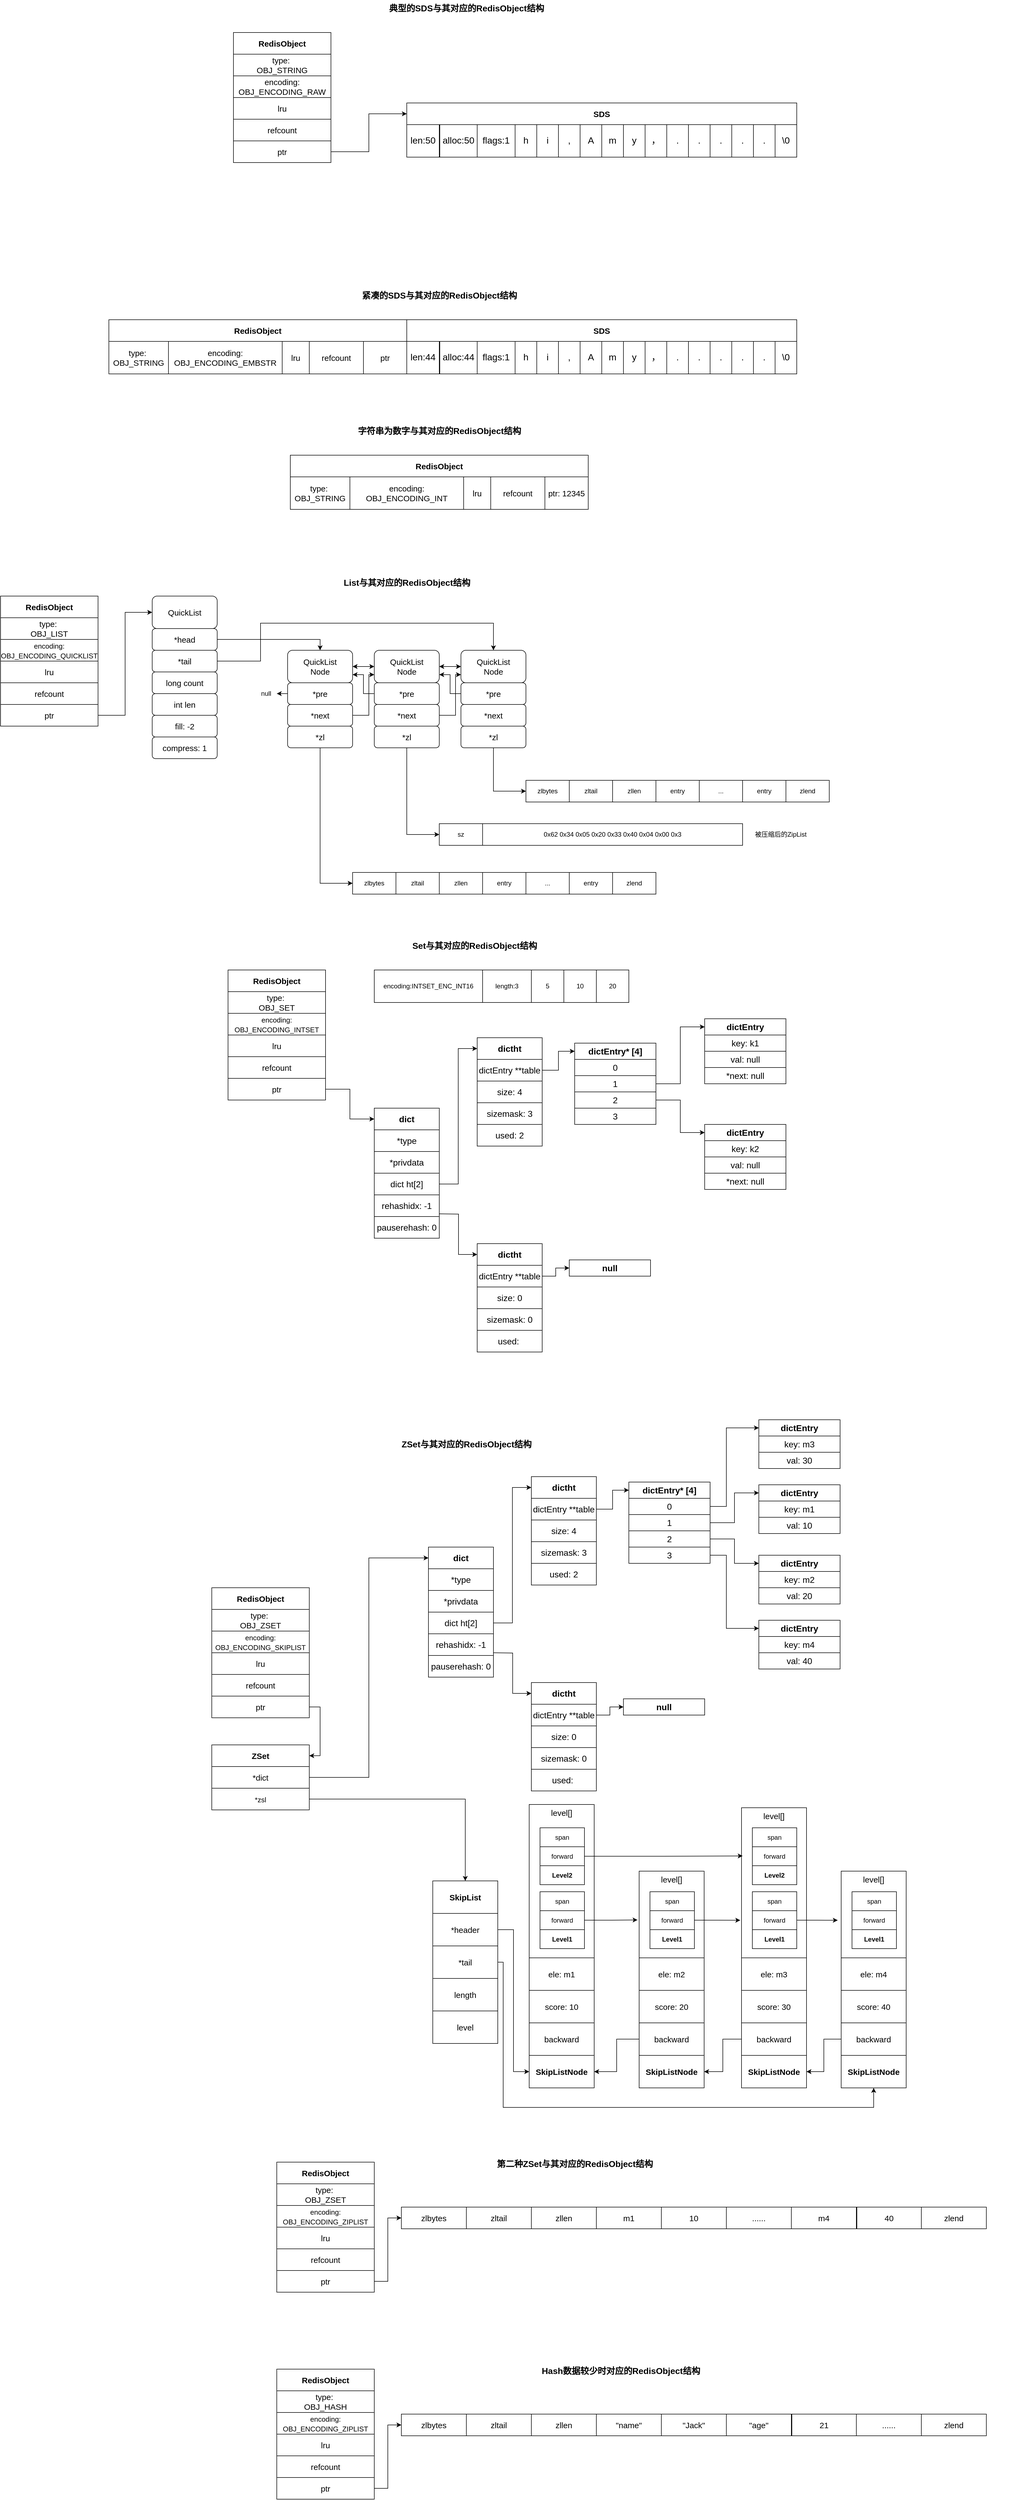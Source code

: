 <mxfile version="24.7.10">
  <diagram name="第 1 页" id="sZJ22BPr7j-9UGp3Hz9-">
    <mxGraphModel dx="1746" dy="871" grid="1" gridSize="10" guides="1" tooltips="1" connect="1" arrows="1" fold="1" page="0" pageScale="1" pageWidth="827" pageHeight="1169" math="0" shadow="0">
      <root>
        <mxCell id="0" />
        <mxCell id="1" parent="0" />
        <mxCell id="rqm2Wf6PRogvZQ6xTr7Q-8" value="" style="group" parent="1" vertex="1" connectable="0">
          <mxGeometry x="150" y="150" width="180" height="240" as="geometry" />
        </mxCell>
        <mxCell id="rqm2Wf6PRogvZQ6xTr7Q-1" value="RedisObject" style="rounded=0;whiteSpace=wrap;html=1;fontStyle=1;fontSize=15;" parent="rqm2Wf6PRogvZQ6xTr7Q-8" vertex="1">
          <mxGeometry width="180" height="40" as="geometry" />
        </mxCell>
        <mxCell id="rqm2Wf6PRogvZQ6xTr7Q-2" value="&lt;span style=&quot;font-weight: normal;&quot;&gt;type:&amp;nbsp;&lt;/span&gt;&lt;div&gt;&lt;span style=&quot;font-weight: normal;&quot;&gt;OBJ_STRING&lt;/span&gt;&lt;/div&gt;" style="rounded=0;whiteSpace=wrap;html=1;fontStyle=1;fontSize=15;" parent="rqm2Wf6PRogvZQ6xTr7Q-8" vertex="1">
          <mxGeometry y="40" width="180" height="40" as="geometry" />
        </mxCell>
        <mxCell id="rqm2Wf6PRogvZQ6xTr7Q-3" value="&lt;span style=&quot;font-weight: normal;&quot;&gt;encoding: OBJ_ENCODING_RAW&lt;/span&gt;" style="rounded=0;whiteSpace=wrap;html=1;fontStyle=1;fontSize=15;" parent="rqm2Wf6PRogvZQ6xTr7Q-8" vertex="1">
          <mxGeometry y="80" width="180" height="40" as="geometry" />
        </mxCell>
        <mxCell id="rqm2Wf6PRogvZQ6xTr7Q-5" value="&lt;span style=&quot;font-weight: normal;&quot;&gt;lru&lt;/span&gt;" style="rounded=0;whiteSpace=wrap;html=1;fontStyle=1;fontSize=15;" parent="rqm2Wf6PRogvZQ6xTr7Q-8" vertex="1">
          <mxGeometry y="120" width="180" height="40" as="geometry" />
        </mxCell>
        <mxCell id="rqm2Wf6PRogvZQ6xTr7Q-6" value="&lt;span style=&quot;font-weight: 400;&quot;&gt;refcount&lt;/span&gt;" style="rounded=0;whiteSpace=wrap;html=1;fontStyle=1;fontSize=15;" parent="rqm2Wf6PRogvZQ6xTr7Q-8" vertex="1">
          <mxGeometry y="160" width="180" height="40" as="geometry" />
        </mxCell>
        <mxCell id="rqm2Wf6PRogvZQ6xTr7Q-7" value="&lt;span style=&quot;font-weight: 400;&quot;&gt;ptr&lt;/span&gt;" style="rounded=0;whiteSpace=wrap;html=1;fontStyle=1;fontSize=15;" parent="rqm2Wf6PRogvZQ6xTr7Q-8" vertex="1">
          <mxGeometry y="200" width="180" height="40" as="geometry" />
        </mxCell>
        <mxCell id="rqm2Wf6PRogvZQ6xTr7Q-27" value="" style="group" parent="1" vertex="1" connectable="0">
          <mxGeometry x="470" y="280" width="720" height="100" as="geometry" />
        </mxCell>
        <mxCell id="rqm2Wf6PRogvZQ6xTr7Q-25" value="" style="group" parent="rqm2Wf6PRogvZQ6xTr7Q-27" vertex="1" connectable="0">
          <mxGeometry y="40" width="720" height="60" as="geometry" />
        </mxCell>
        <mxCell id="rqm2Wf6PRogvZQ6xTr7Q-9" value="len:50" style="rounded=0;whiteSpace=wrap;html=1;fontSize=17;" parent="rqm2Wf6PRogvZQ6xTr7Q-25" vertex="1">
          <mxGeometry width="60" height="60" as="geometry" />
        </mxCell>
        <mxCell id="rqm2Wf6PRogvZQ6xTr7Q-10" value="alloc:50" style="rounded=0;whiteSpace=wrap;html=1;fontSize=17;" parent="rqm2Wf6PRogvZQ6xTr7Q-25" vertex="1">
          <mxGeometry x="61" width="69" height="60" as="geometry" />
        </mxCell>
        <mxCell id="rqm2Wf6PRogvZQ6xTr7Q-11" value="flags:1" style="rounded=0;whiteSpace=wrap;html=1;fontSize=17;" parent="rqm2Wf6PRogvZQ6xTr7Q-25" vertex="1">
          <mxGeometry x="130" width="70" height="60" as="geometry" />
        </mxCell>
        <mxCell id="rqm2Wf6PRogvZQ6xTr7Q-12" value="h" style="rounded=0;whiteSpace=wrap;html=1;fontSize=17;" parent="rqm2Wf6PRogvZQ6xTr7Q-25" vertex="1">
          <mxGeometry x="200" width="40" height="60" as="geometry" />
        </mxCell>
        <mxCell id="rqm2Wf6PRogvZQ6xTr7Q-13" value="i" style="rounded=0;whiteSpace=wrap;html=1;fontSize=17;" parent="rqm2Wf6PRogvZQ6xTr7Q-25" vertex="1">
          <mxGeometry x="240" width="40" height="60" as="geometry" />
        </mxCell>
        <mxCell id="rqm2Wf6PRogvZQ6xTr7Q-14" value="," style="rounded=0;whiteSpace=wrap;html=1;fontSize=17;" parent="rqm2Wf6PRogvZQ6xTr7Q-25" vertex="1">
          <mxGeometry x="280" width="40" height="60" as="geometry" />
        </mxCell>
        <mxCell id="rqm2Wf6PRogvZQ6xTr7Q-15" value="A" style="rounded=0;whiteSpace=wrap;html=1;fontSize=17;" parent="rqm2Wf6PRogvZQ6xTr7Q-25" vertex="1">
          <mxGeometry x="320" width="40" height="60" as="geometry" />
        </mxCell>
        <mxCell id="rqm2Wf6PRogvZQ6xTr7Q-16" value="m" style="rounded=0;whiteSpace=wrap;html=1;fontSize=17;" parent="rqm2Wf6PRogvZQ6xTr7Q-25" vertex="1">
          <mxGeometry x="360" width="40" height="60" as="geometry" />
        </mxCell>
        <mxCell id="rqm2Wf6PRogvZQ6xTr7Q-17" value="y" style="rounded=0;whiteSpace=wrap;html=1;fontSize=17;" parent="rqm2Wf6PRogvZQ6xTr7Q-25" vertex="1">
          <mxGeometry x="400" width="40" height="60" as="geometry" />
        </mxCell>
        <mxCell id="rqm2Wf6PRogvZQ6xTr7Q-18" value="，" style="rounded=0;whiteSpace=wrap;html=1;fontSize=17;" parent="rqm2Wf6PRogvZQ6xTr7Q-25" vertex="1">
          <mxGeometry x="440" width="40" height="60" as="geometry" />
        </mxCell>
        <mxCell id="rqm2Wf6PRogvZQ6xTr7Q-19" value="." style="rounded=0;whiteSpace=wrap;html=1;fontSize=17;" parent="rqm2Wf6PRogvZQ6xTr7Q-25" vertex="1">
          <mxGeometry x="480" width="40" height="60" as="geometry" />
        </mxCell>
        <mxCell id="rqm2Wf6PRogvZQ6xTr7Q-20" value="." style="rounded=0;whiteSpace=wrap;html=1;fontSize=17;" parent="rqm2Wf6PRogvZQ6xTr7Q-25" vertex="1">
          <mxGeometry x="520" width="40" height="60" as="geometry" />
        </mxCell>
        <mxCell id="rqm2Wf6PRogvZQ6xTr7Q-21" value="." style="rounded=0;whiteSpace=wrap;html=1;fontSize=17;" parent="rqm2Wf6PRogvZQ6xTr7Q-25" vertex="1">
          <mxGeometry x="560" width="40" height="60" as="geometry" />
        </mxCell>
        <mxCell id="rqm2Wf6PRogvZQ6xTr7Q-22" value="." style="rounded=0;whiteSpace=wrap;html=1;fontSize=17;" parent="rqm2Wf6PRogvZQ6xTr7Q-25" vertex="1">
          <mxGeometry x="600" width="40" height="60" as="geometry" />
        </mxCell>
        <mxCell id="rqm2Wf6PRogvZQ6xTr7Q-23" value="." style="rounded=0;whiteSpace=wrap;html=1;fontSize=17;" parent="rqm2Wf6PRogvZQ6xTr7Q-25" vertex="1">
          <mxGeometry x="640" width="40" height="60" as="geometry" />
        </mxCell>
        <mxCell id="rqm2Wf6PRogvZQ6xTr7Q-24" value="\0" style="rounded=0;whiteSpace=wrap;html=1;fontSize=17;" parent="rqm2Wf6PRogvZQ6xTr7Q-25" vertex="1">
          <mxGeometry x="680" width="40" height="60" as="geometry" />
        </mxCell>
        <mxCell id="rqm2Wf6PRogvZQ6xTr7Q-26" value="SDS" style="rounded=0;whiteSpace=wrap;html=1;fontStyle=1;fontSize=15;" parent="rqm2Wf6PRogvZQ6xTr7Q-27" vertex="1">
          <mxGeometry width="720" height="40" as="geometry" />
        </mxCell>
        <mxCell id="rqm2Wf6PRogvZQ6xTr7Q-28" style="edgeStyle=orthogonalEdgeStyle;rounded=0;orthogonalLoop=1;jettySize=auto;html=1;exitX=1;exitY=0.5;exitDx=0;exitDy=0;entryX=0;entryY=0.5;entryDx=0;entryDy=0;" parent="1" source="rqm2Wf6PRogvZQ6xTr7Q-7" target="rqm2Wf6PRogvZQ6xTr7Q-26" edge="1">
          <mxGeometry relative="1" as="geometry" />
        </mxCell>
        <mxCell id="rqm2Wf6PRogvZQ6xTr7Q-29" value="典型的SDS与其对应的RedisObject结构" style="text;html=1;align=center;verticalAlign=middle;resizable=0;points=[];autosize=1;strokeColor=none;fillColor=none;fontStyle=1;fontSize=16;" parent="1" vertex="1">
          <mxGeometry x="430" y="90" width="300" height="30" as="geometry" />
        </mxCell>
        <mxCell id="rqm2Wf6PRogvZQ6xTr7Q-37" value="" style="group" parent="1" vertex="1" connectable="0">
          <mxGeometry x="470" y="680" width="720" height="100" as="geometry" />
        </mxCell>
        <mxCell id="rqm2Wf6PRogvZQ6xTr7Q-38" value="" style="group" parent="rqm2Wf6PRogvZQ6xTr7Q-37" vertex="1" connectable="0">
          <mxGeometry y="40" width="720" height="60" as="geometry" />
        </mxCell>
        <mxCell id="rqm2Wf6PRogvZQ6xTr7Q-39" value="len:44" style="rounded=0;whiteSpace=wrap;html=1;fontSize=17;" parent="rqm2Wf6PRogvZQ6xTr7Q-38" vertex="1">
          <mxGeometry width="60" height="60" as="geometry" />
        </mxCell>
        <mxCell id="rqm2Wf6PRogvZQ6xTr7Q-40" value="alloc:44" style="rounded=0;whiteSpace=wrap;html=1;fontSize=17;" parent="rqm2Wf6PRogvZQ6xTr7Q-38" vertex="1">
          <mxGeometry x="61" width="69" height="60" as="geometry" />
        </mxCell>
        <mxCell id="rqm2Wf6PRogvZQ6xTr7Q-41" value="flags:1" style="rounded=0;whiteSpace=wrap;html=1;fontSize=17;" parent="rqm2Wf6PRogvZQ6xTr7Q-38" vertex="1">
          <mxGeometry x="130" width="70" height="60" as="geometry" />
        </mxCell>
        <mxCell id="rqm2Wf6PRogvZQ6xTr7Q-42" value="h" style="rounded=0;whiteSpace=wrap;html=1;fontSize=17;" parent="rqm2Wf6PRogvZQ6xTr7Q-38" vertex="1">
          <mxGeometry x="200" width="40" height="60" as="geometry" />
        </mxCell>
        <mxCell id="rqm2Wf6PRogvZQ6xTr7Q-43" value="i" style="rounded=0;whiteSpace=wrap;html=1;fontSize=17;" parent="rqm2Wf6PRogvZQ6xTr7Q-38" vertex="1">
          <mxGeometry x="240" width="40" height="60" as="geometry" />
        </mxCell>
        <mxCell id="rqm2Wf6PRogvZQ6xTr7Q-44" value="," style="rounded=0;whiteSpace=wrap;html=1;fontSize=17;" parent="rqm2Wf6PRogvZQ6xTr7Q-38" vertex="1">
          <mxGeometry x="280" width="40" height="60" as="geometry" />
        </mxCell>
        <mxCell id="rqm2Wf6PRogvZQ6xTr7Q-45" value="A" style="rounded=0;whiteSpace=wrap;html=1;fontSize=17;" parent="rqm2Wf6PRogvZQ6xTr7Q-38" vertex="1">
          <mxGeometry x="320" width="40" height="60" as="geometry" />
        </mxCell>
        <mxCell id="rqm2Wf6PRogvZQ6xTr7Q-46" value="m" style="rounded=0;whiteSpace=wrap;html=1;fontSize=17;" parent="rqm2Wf6PRogvZQ6xTr7Q-38" vertex="1">
          <mxGeometry x="360" width="40" height="60" as="geometry" />
        </mxCell>
        <mxCell id="rqm2Wf6PRogvZQ6xTr7Q-47" value="y" style="rounded=0;whiteSpace=wrap;html=1;fontSize=17;" parent="rqm2Wf6PRogvZQ6xTr7Q-38" vertex="1">
          <mxGeometry x="400" width="40" height="60" as="geometry" />
        </mxCell>
        <mxCell id="rqm2Wf6PRogvZQ6xTr7Q-48" value="，" style="rounded=0;whiteSpace=wrap;html=1;fontSize=17;" parent="rqm2Wf6PRogvZQ6xTr7Q-38" vertex="1">
          <mxGeometry x="440" width="40" height="60" as="geometry" />
        </mxCell>
        <mxCell id="rqm2Wf6PRogvZQ6xTr7Q-49" value="." style="rounded=0;whiteSpace=wrap;html=1;fontSize=17;" parent="rqm2Wf6PRogvZQ6xTr7Q-38" vertex="1">
          <mxGeometry x="480" width="40" height="60" as="geometry" />
        </mxCell>
        <mxCell id="rqm2Wf6PRogvZQ6xTr7Q-50" value="." style="rounded=0;whiteSpace=wrap;html=1;fontSize=17;" parent="rqm2Wf6PRogvZQ6xTr7Q-38" vertex="1">
          <mxGeometry x="520" width="40" height="60" as="geometry" />
        </mxCell>
        <mxCell id="rqm2Wf6PRogvZQ6xTr7Q-51" value="." style="rounded=0;whiteSpace=wrap;html=1;fontSize=17;" parent="rqm2Wf6PRogvZQ6xTr7Q-38" vertex="1">
          <mxGeometry x="560" width="40" height="60" as="geometry" />
        </mxCell>
        <mxCell id="rqm2Wf6PRogvZQ6xTr7Q-52" value="." style="rounded=0;whiteSpace=wrap;html=1;fontSize=17;" parent="rqm2Wf6PRogvZQ6xTr7Q-38" vertex="1">
          <mxGeometry x="600" width="40" height="60" as="geometry" />
        </mxCell>
        <mxCell id="rqm2Wf6PRogvZQ6xTr7Q-53" value="." style="rounded=0;whiteSpace=wrap;html=1;fontSize=17;" parent="rqm2Wf6PRogvZQ6xTr7Q-38" vertex="1">
          <mxGeometry x="640" width="40" height="60" as="geometry" />
        </mxCell>
        <mxCell id="rqm2Wf6PRogvZQ6xTr7Q-54" value="\0" style="rounded=0;whiteSpace=wrap;html=1;fontSize=17;" parent="rqm2Wf6PRogvZQ6xTr7Q-38" vertex="1">
          <mxGeometry x="680" width="40" height="60" as="geometry" />
        </mxCell>
        <mxCell id="rqm2Wf6PRogvZQ6xTr7Q-55" value="SDS" style="rounded=0;whiteSpace=wrap;html=1;fontStyle=1;fontSize=15;" parent="rqm2Wf6PRogvZQ6xTr7Q-37" vertex="1">
          <mxGeometry width="720" height="40" as="geometry" />
        </mxCell>
        <mxCell id="rqm2Wf6PRogvZQ6xTr7Q-57" value="紧凑的SDS与其对应的RedisObject结构" style="text;html=1;align=center;verticalAlign=middle;resizable=0;points=[];autosize=1;strokeColor=none;fillColor=none;fontStyle=1;fontSize=16;" parent="1" vertex="1">
          <mxGeometry x="380" y="620" width="300" height="30" as="geometry" />
        </mxCell>
        <mxCell id="rqm2Wf6PRogvZQ6xTr7Q-31" value="RedisObject" style="rounded=0;whiteSpace=wrap;html=1;fontStyle=1;fontSize=15;" parent="1" vertex="1">
          <mxGeometry x="-80" y="680" width="550" height="40" as="geometry" />
        </mxCell>
        <mxCell id="rqm2Wf6PRogvZQ6xTr7Q-32" value="&lt;span style=&quot;font-weight: normal;&quot;&gt;type:&amp;nbsp;&lt;/span&gt;&lt;div&gt;&lt;span style=&quot;font-weight: normal;&quot;&gt;OBJ_STRING&lt;/span&gt;&lt;/div&gt;" style="rounded=0;whiteSpace=wrap;html=1;fontStyle=1;fontSize=15;" parent="1" vertex="1">
          <mxGeometry x="-80" y="720" width="110" height="60" as="geometry" />
        </mxCell>
        <mxCell id="rqm2Wf6PRogvZQ6xTr7Q-33" value="&lt;span style=&quot;font-weight: normal;&quot;&gt;encoding: OBJ_ENCODING_EMBSTR&lt;/span&gt;" style="rounded=0;whiteSpace=wrap;html=1;fontStyle=1;fontSize=15;" parent="1" vertex="1">
          <mxGeometry x="30" y="720" width="210" height="60" as="geometry" />
        </mxCell>
        <mxCell id="rqm2Wf6PRogvZQ6xTr7Q-34" value="&lt;span style=&quot;font-weight: normal;&quot;&gt;lru&lt;/span&gt;" style="rounded=0;whiteSpace=wrap;html=1;fontStyle=1;fontSize=15;" parent="1" vertex="1">
          <mxGeometry x="240" y="720" width="50" height="60" as="geometry" />
        </mxCell>
        <mxCell id="rqm2Wf6PRogvZQ6xTr7Q-35" value="&lt;span style=&quot;font-weight: 400;&quot;&gt;refcount&lt;/span&gt;" style="rounded=0;whiteSpace=wrap;html=1;fontStyle=1;fontSize=15;" parent="1" vertex="1">
          <mxGeometry x="290" y="720" width="100" height="60" as="geometry" />
        </mxCell>
        <mxCell id="rqm2Wf6PRogvZQ6xTr7Q-36" value="&lt;span style=&quot;font-weight: 400;&quot;&gt;ptr&lt;/span&gt;" style="rounded=0;whiteSpace=wrap;html=1;fontStyle=1;fontSize=15;" parent="1" vertex="1">
          <mxGeometry x="390" y="720" width="80" height="60" as="geometry" />
        </mxCell>
        <mxCell id="rqm2Wf6PRogvZQ6xTr7Q-77" value="字符串为数字与其对应的RedisObject结构" style="text;html=1;align=center;verticalAlign=middle;resizable=0;points=[];autosize=1;strokeColor=none;fillColor=none;fontStyle=1;fontSize=16;" parent="1" vertex="1">
          <mxGeometry x="370" y="870" width="320" height="30" as="geometry" />
        </mxCell>
        <mxCell id="rqm2Wf6PRogvZQ6xTr7Q-78" value="RedisObject" style="rounded=0;whiteSpace=wrap;html=1;fontStyle=1;fontSize=15;" parent="1" vertex="1">
          <mxGeometry x="255" y="930" width="550" height="40" as="geometry" />
        </mxCell>
        <mxCell id="rqm2Wf6PRogvZQ6xTr7Q-79" value="&lt;span style=&quot;font-weight: normal;&quot;&gt;type:&amp;nbsp;&lt;/span&gt;&lt;div&gt;&lt;span style=&quot;font-weight: normal;&quot;&gt;OBJ_STRING&lt;/span&gt;&lt;/div&gt;" style="rounded=0;whiteSpace=wrap;html=1;fontStyle=1;fontSize=15;" parent="1" vertex="1">
          <mxGeometry x="255" y="970" width="110" height="60" as="geometry" />
        </mxCell>
        <mxCell id="rqm2Wf6PRogvZQ6xTr7Q-80" value="&lt;span style=&quot;font-weight: normal;&quot;&gt;encoding: OBJ_ENCODING_INT&lt;/span&gt;" style="rounded=0;whiteSpace=wrap;html=1;fontStyle=1;fontSize=15;" parent="1" vertex="1">
          <mxGeometry x="365" y="970" width="210" height="60" as="geometry" />
        </mxCell>
        <mxCell id="rqm2Wf6PRogvZQ6xTr7Q-81" value="&lt;span style=&quot;font-weight: normal;&quot;&gt;lru&lt;/span&gt;" style="rounded=0;whiteSpace=wrap;html=1;fontStyle=1;fontSize=15;" parent="1" vertex="1">
          <mxGeometry x="575" y="970" width="50" height="60" as="geometry" />
        </mxCell>
        <mxCell id="rqm2Wf6PRogvZQ6xTr7Q-82" value="&lt;span style=&quot;font-weight: 400;&quot;&gt;refcount&lt;/span&gt;" style="rounded=0;whiteSpace=wrap;html=1;fontStyle=1;fontSize=15;" parent="1" vertex="1">
          <mxGeometry x="625" y="970" width="100" height="60" as="geometry" />
        </mxCell>
        <mxCell id="rqm2Wf6PRogvZQ6xTr7Q-83" value="&lt;span style=&quot;font-weight: 400;&quot;&gt;ptr: 12345&lt;/span&gt;" style="rounded=0;whiteSpace=wrap;html=1;fontStyle=1;fontSize=15;" parent="1" vertex="1">
          <mxGeometry x="725" y="970" width="80" height="60" as="geometry" />
        </mxCell>
        <mxCell id="-B9wHqoDA5gJ6q_PKJ7l-1" style="edgeStyle=orthogonalEdgeStyle;rounded=0;orthogonalLoop=1;jettySize=auto;html=1;exitX=1;exitY=0.5;exitDx=0;exitDy=0;startArrow=classic;startFill=1;" parent="1" source="-B9wHqoDA5gJ6q_PKJ7l-2" target="-B9wHqoDA5gJ6q_PKJ7l-4" edge="1">
          <mxGeometry relative="1" as="geometry" />
        </mxCell>
        <mxCell id="-B9wHqoDA5gJ6q_PKJ7l-2" value="QuickList&lt;div&gt;Node&lt;/div&gt;" style="rounded=1;whiteSpace=wrap;html=1;fontSize=15;" parent="1" vertex="1">
          <mxGeometry x="250" y="1290" width="120" height="60" as="geometry" />
        </mxCell>
        <mxCell id="-B9wHqoDA5gJ6q_PKJ7l-3" style="edgeStyle=orthogonalEdgeStyle;rounded=0;orthogonalLoop=1;jettySize=auto;html=1;exitX=1;exitY=0.5;exitDx=0;exitDy=0;startArrow=classic;startFill=1;" parent="1" source="-B9wHqoDA5gJ6q_PKJ7l-4" target="-B9wHqoDA5gJ6q_PKJ7l-5" edge="1">
          <mxGeometry relative="1" as="geometry" />
        </mxCell>
        <mxCell id="-B9wHqoDA5gJ6q_PKJ7l-4" value="QuickList&lt;div&gt;Node&lt;/div&gt;" style="rounded=1;whiteSpace=wrap;html=1;fontSize=15;" parent="1" vertex="1">
          <mxGeometry x="410" y="1290" width="120" height="60" as="geometry" />
        </mxCell>
        <mxCell id="-B9wHqoDA5gJ6q_PKJ7l-5" value="QuickList&lt;div&gt;Node&lt;/div&gt;" style="rounded=1;whiteSpace=wrap;html=1;fontSize=15;" parent="1" vertex="1">
          <mxGeometry x="570" y="1290" width="120" height="60" as="geometry" />
        </mxCell>
        <mxCell id="-B9wHqoDA5gJ6q_PKJ7l-6" value="" style="group" parent="1" vertex="1" connectable="0">
          <mxGeometry x="370" y="1700" width="560" height="40" as="geometry" />
        </mxCell>
        <mxCell id="-B9wHqoDA5gJ6q_PKJ7l-7" value="zlbytes" style="rounded=0;whiteSpace=wrap;html=1;" parent="-B9wHqoDA5gJ6q_PKJ7l-6" vertex="1">
          <mxGeometry width="80" height="40" as="geometry" />
        </mxCell>
        <mxCell id="-B9wHqoDA5gJ6q_PKJ7l-8" value="zltail" style="rounded=0;whiteSpace=wrap;html=1;" parent="-B9wHqoDA5gJ6q_PKJ7l-6" vertex="1">
          <mxGeometry x="80" width="80" height="40" as="geometry" />
        </mxCell>
        <mxCell id="-B9wHqoDA5gJ6q_PKJ7l-9" value="zllen" style="rounded=0;whiteSpace=wrap;html=1;" parent="-B9wHqoDA5gJ6q_PKJ7l-6" vertex="1">
          <mxGeometry x="160" width="80" height="40" as="geometry" />
        </mxCell>
        <mxCell id="-B9wHqoDA5gJ6q_PKJ7l-10" value="entry" style="rounded=0;whiteSpace=wrap;html=1;" parent="-B9wHqoDA5gJ6q_PKJ7l-6" vertex="1">
          <mxGeometry x="240" width="80" height="40" as="geometry" />
        </mxCell>
        <mxCell id="-B9wHqoDA5gJ6q_PKJ7l-11" value="..." style="rounded=0;whiteSpace=wrap;html=1;" parent="-B9wHqoDA5gJ6q_PKJ7l-6" vertex="1">
          <mxGeometry x="320" width="80" height="40" as="geometry" />
        </mxCell>
        <mxCell id="-B9wHqoDA5gJ6q_PKJ7l-12" value="entry" style="rounded=0;whiteSpace=wrap;html=1;" parent="-B9wHqoDA5gJ6q_PKJ7l-6" vertex="1">
          <mxGeometry x="400" width="80" height="40" as="geometry" />
        </mxCell>
        <mxCell id="-B9wHqoDA5gJ6q_PKJ7l-13" value="zlend" style="rounded=0;whiteSpace=wrap;html=1;" parent="-B9wHqoDA5gJ6q_PKJ7l-6" vertex="1">
          <mxGeometry x="480" width="80" height="40" as="geometry" />
        </mxCell>
        <mxCell id="-B9wHqoDA5gJ6q_PKJ7l-14" value="" style="group" parent="1" vertex="1" connectable="0">
          <mxGeometry x="690" y="1530" width="560" height="40" as="geometry" />
        </mxCell>
        <mxCell id="-B9wHqoDA5gJ6q_PKJ7l-15" value="zlbytes" style="rounded=0;whiteSpace=wrap;html=1;" parent="-B9wHqoDA5gJ6q_PKJ7l-14" vertex="1">
          <mxGeometry width="80" height="40" as="geometry" />
        </mxCell>
        <mxCell id="-B9wHqoDA5gJ6q_PKJ7l-16" value="zltail" style="rounded=0;whiteSpace=wrap;html=1;" parent="-B9wHqoDA5gJ6q_PKJ7l-14" vertex="1">
          <mxGeometry x="80" width="80" height="40" as="geometry" />
        </mxCell>
        <mxCell id="-B9wHqoDA5gJ6q_PKJ7l-17" value="zllen" style="rounded=0;whiteSpace=wrap;html=1;" parent="-B9wHqoDA5gJ6q_PKJ7l-14" vertex="1">
          <mxGeometry x="160" width="80" height="40" as="geometry" />
        </mxCell>
        <mxCell id="-B9wHqoDA5gJ6q_PKJ7l-18" value="entry" style="rounded=0;whiteSpace=wrap;html=1;" parent="-B9wHqoDA5gJ6q_PKJ7l-14" vertex="1">
          <mxGeometry x="240" width="80" height="40" as="geometry" />
        </mxCell>
        <mxCell id="-B9wHqoDA5gJ6q_PKJ7l-19" value="..." style="rounded=0;whiteSpace=wrap;html=1;" parent="-B9wHqoDA5gJ6q_PKJ7l-14" vertex="1">
          <mxGeometry x="320" width="80" height="40" as="geometry" />
        </mxCell>
        <mxCell id="-B9wHqoDA5gJ6q_PKJ7l-20" value="entry" style="rounded=0;whiteSpace=wrap;html=1;" parent="-B9wHqoDA5gJ6q_PKJ7l-14" vertex="1">
          <mxGeometry x="400" width="80" height="40" as="geometry" />
        </mxCell>
        <mxCell id="-B9wHqoDA5gJ6q_PKJ7l-21" value="zlend" style="rounded=0;whiteSpace=wrap;html=1;" parent="-B9wHqoDA5gJ6q_PKJ7l-14" vertex="1">
          <mxGeometry x="480" width="80" height="40" as="geometry" />
        </mxCell>
        <mxCell id="-B9wHqoDA5gJ6q_PKJ7l-22" style="edgeStyle=orthogonalEdgeStyle;rounded=0;orthogonalLoop=1;jettySize=auto;html=1;exitX=0;exitY=0.5;exitDx=0;exitDy=0;" parent="1" source="-B9wHqoDA5gJ6q_PKJ7l-23" edge="1">
          <mxGeometry relative="1" as="geometry">
            <mxPoint x="230" y="1370" as="targetPoint" />
          </mxGeometry>
        </mxCell>
        <mxCell id="-B9wHqoDA5gJ6q_PKJ7l-23" value="*pre" style="rounded=1;whiteSpace=wrap;html=1;fontSize=15;" parent="1" vertex="1">
          <mxGeometry x="250" y="1350" width="120" height="40" as="geometry" />
        </mxCell>
        <mxCell id="-B9wHqoDA5gJ6q_PKJ7l-24" style="edgeStyle=orthogonalEdgeStyle;rounded=0;orthogonalLoop=1;jettySize=auto;html=1;exitX=1;exitY=0.5;exitDx=0;exitDy=0;entryX=0;entryY=0.75;entryDx=0;entryDy=0;" parent="1" source="-B9wHqoDA5gJ6q_PKJ7l-25" target="-B9wHqoDA5gJ6q_PKJ7l-4" edge="1">
          <mxGeometry relative="1" as="geometry">
            <Array as="points">
              <mxPoint x="400" y="1410" />
              <mxPoint x="400" y="1335" />
            </Array>
          </mxGeometry>
        </mxCell>
        <mxCell id="-B9wHqoDA5gJ6q_PKJ7l-25" value="*next" style="rounded=1;whiteSpace=wrap;html=1;fontSize=15;" parent="1" vertex="1">
          <mxGeometry x="250" y="1390" width="120" height="40" as="geometry" />
        </mxCell>
        <mxCell id="-B9wHqoDA5gJ6q_PKJ7l-26" style="edgeStyle=orthogonalEdgeStyle;rounded=0;orthogonalLoop=1;jettySize=auto;html=1;exitX=0.5;exitY=1;exitDx=0;exitDy=0;entryX=0;entryY=0.5;entryDx=0;entryDy=0;" parent="1" source="-B9wHqoDA5gJ6q_PKJ7l-27" target="-B9wHqoDA5gJ6q_PKJ7l-7" edge="1">
          <mxGeometry relative="1" as="geometry" />
        </mxCell>
        <mxCell id="-B9wHqoDA5gJ6q_PKJ7l-27" value="*zl" style="rounded=1;whiteSpace=wrap;html=1;fontSize=15;" parent="1" vertex="1">
          <mxGeometry x="250" y="1430" width="120" height="40" as="geometry" />
        </mxCell>
        <mxCell id="-B9wHqoDA5gJ6q_PKJ7l-28" style="edgeStyle=orthogonalEdgeStyle;rounded=0;orthogonalLoop=1;jettySize=auto;html=1;exitX=0;exitY=0.5;exitDx=0;exitDy=0;entryX=1;entryY=0.75;entryDx=0;entryDy=0;" parent="1" source="-B9wHqoDA5gJ6q_PKJ7l-29" target="-B9wHqoDA5gJ6q_PKJ7l-2" edge="1">
          <mxGeometry relative="1" as="geometry" />
        </mxCell>
        <mxCell id="-B9wHqoDA5gJ6q_PKJ7l-29" value="*pre" style="rounded=1;whiteSpace=wrap;html=1;fontSize=15;" parent="1" vertex="1">
          <mxGeometry x="410" y="1350" width="120" height="40" as="geometry" />
        </mxCell>
        <mxCell id="-B9wHqoDA5gJ6q_PKJ7l-30" style="edgeStyle=orthogonalEdgeStyle;rounded=0;orthogonalLoop=1;jettySize=auto;html=1;exitX=1;exitY=0.5;exitDx=0;exitDy=0;entryX=0;entryY=0.75;entryDx=0;entryDy=0;" parent="1" source="-B9wHqoDA5gJ6q_PKJ7l-31" target="-B9wHqoDA5gJ6q_PKJ7l-5" edge="1">
          <mxGeometry relative="1" as="geometry">
            <Array as="points">
              <mxPoint x="560" y="1410" />
              <mxPoint x="560" y="1335" />
            </Array>
          </mxGeometry>
        </mxCell>
        <mxCell id="-B9wHqoDA5gJ6q_PKJ7l-31" value="*next" style="rounded=1;whiteSpace=wrap;html=1;fontSize=15;" parent="1" vertex="1">
          <mxGeometry x="410" y="1390" width="120" height="40" as="geometry" />
        </mxCell>
        <mxCell id="-B9wHqoDA5gJ6q_PKJ7l-32" style="edgeStyle=orthogonalEdgeStyle;rounded=0;orthogonalLoop=1;jettySize=auto;html=1;exitX=0.5;exitY=1;exitDx=0;exitDy=0;entryX=0;entryY=0.5;entryDx=0;entryDy=0;" parent="1" source="-B9wHqoDA5gJ6q_PKJ7l-33" target="-B9wHqoDA5gJ6q_PKJ7l-40" edge="1">
          <mxGeometry relative="1" as="geometry" />
        </mxCell>
        <mxCell id="-B9wHqoDA5gJ6q_PKJ7l-33" value="*zl" style="rounded=1;whiteSpace=wrap;html=1;fontSize=15;" parent="1" vertex="1">
          <mxGeometry x="410" y="1430" width="120" height="40" as="geometry" />
        </mxCell>
        <mxCell id="-B9wHqoDA5gJ6q_PKJ7l-34" style="edgeStyle=orthogonalEdgeStyle;rounded=0;orthogonalLoop=1;jettySize=auto;html=1;exitX=0;exitY=0.5;exitDx=0;exitDy=0;entryX=1;entryY=0.75;entryDx=0;entryDy=0;" parent="1" source="-B9wHqoDA5gJ6q_PKJ7l-35" target="-B9wHqoDA5gJ6q_PKJ7l-4" edge="1">
          <mxGeometry relative="1" as="geometry" />
        </mxCell>
        <mxCell id="-B9wHqoDA5gJ6q_PKJ7l-35" value="*pre" style="rounded=1;whiteSpace=wrap;html=1;fontSize=15;" parent="1" vertex="1">
          <mxGeometry x="570" y="1350" width="120" height="40" as="geometry" />
        </mxCell>
        <mxCell id="-B9wHqoDA5gJ6q_PKJ7l-36" value="*next" style="rounded=1;whiteSpace=wrap;html=1;fontSize=15;" parent="1" vertex="1">
          <mxGeometry x="570" y="1390" width="120" height="40" as="geometry" />
        </mxCell>
        <mxCell id="-B9wHqoDA5gJ6q_PKJ7l-37" style="edgeStyle=orthogonalEdgeStyle;rounded=0;orthogonalLoop=1;jettySize=auto;html=1;exitX=0.5;exitY=1;exitDx=0;exitDy=0;entryX=0;entryY=0.5;entryDx=0;entryDy=0;" parent="1" source="-B9wHqoDA5gJ6q_PKJ7l-38" target="-B9wHqoDA5gJ6q_PKJ7l-15" edge="1">
          <mxGeometry relative="1" as="geometry" />
        </mxCell>
        <mxCell id="-B9wHqoDA5gJ6q_PKJ7l-38" value="*zl" style="rounded=1;whiteSpace=wrap;html=1;fontSize=15;" parent="1" vertex="1">
          <mxGeometry x="570" y="1430" width="120" height="40" as="geometry" />
        </mxCell>
        <mxCell id="-B9wHqoDA5gJ6q_PKJ7l-39" value="" style="group" parent="1" vertex="1" connectable="0">
          <mxGeometry x="530" y="1610" width="560" height="40" as="geometry" />
        </mxCell>
        <mxCell id="-B9wHqoDA5gJ6q_PKJ7l-40" value="sz" style="rounded=0;whiteSpace=wrap;html=1;" parent="-B9wHqoDA5gJ6q_PKJ7l-39" vertex="1">
          <mxGeometry width="80" height="40" as="geometry" />
        </mxCell>
        <mxCell id="-B9wHqoDA5gJ6q_PKJ7l-41" value="0x62 0x34 0x05 0x20 0x33 0x40 0x04 0x00 0x3" style="rounded=0;whiteSpace=wrap;html=1;" parent="-B9wHqoDA5gJ6q_PKJ7l-39" vertex="1">
          <mxGeometry x="80" width="480" height="40" as="geometry" />
        </mxCell>
        <mxCell id="-B9wHqoDA5gJ6q_PKJ7l-42" value="被压缩后的ZipList" style="text;html=1;align=center;verticalAlign=middle;resizable=0;points=[];autosize=1;strokeColor=none;fillColor=none;" parent="1" vertex="1">
          <mxGeometry x="1100" y="1615" width="120" height="30" as="geometry" />
        </mxCell>
        <mxCell id="-B9wHqoDA5gJ6q_PKJ7l-43" value="" style="group" parent="1" vertex="1" connectable="0">
          <mxGeometry y="1190" width="120" height="300" as="geometry" />
        </mxCell>
        <mxCell id="-B9wHqoDA5gJ6q_PKJ7l-44" value="QuickList" style="rounded=1;whiteSpace=wrap;html=1;fontSize=15;" parent="-B9wHqoDA5gJ6q_PKJ7l-43" vertex="1">
          <mxGeometry width="120" height="60" as="geometry" />
        </mxCell>
        <mxCell id="-B9wHqoDA5gJ6q_PKJ7l-45" value="*head" style="rounded=1;whiteSpace=wrap;html=1;fontSize=15;" parent="-B9wHqoDA5gJ6q_PKJ7l-43" vertex="1">
          <mxGeometry y="60" width="120" height="40" as="geometry" />
        </mxCell>
        <mxCell id="-B9wHqoDA5gJ6q_PKJ7l-46" value="*tail" style="rounded=1;whiteSpace=wrap;html=1;fontSize=15;" parent="-B9wHqoDA5gJ6q_PKJ7l-43" vertex="1">
          <mxGeometry y="100" width="120" height="40" as="geometry" />
        </mxCell>
        <mxCell id="-B9wHqoDA5gJ6q_PKJ7l-47" value="long count" style="rounded=1;whiteSpace=wrap;html=1;fontSize=15;" parent="-B9wHqoDA5gJ6q_PKJ7l-43" vertex="1">
          <mxGeometry y="140" width="120" height="40" as="geometry" />
        </mxCell>
        <mxCell id="-B9wHqoDA5gJ6q_PKJ7l-48" value="int len" style="rounded=1;whiteSpace=wrap;html=1;fontSize=15;" parent="-B9wHqoDA5gJ6q_PKJ7l-43" vertex="1">
          <mxGeometry y="180" width="120" height="40" as="geometry" />
        </mxCell>
        <mxCell id="-B9wHqoDA5gJ6q_PKJ7l-49" value="fill: -2" style="rounded=1;whiteSpace=wrap;html=1;fontSize=15;" parent="-B9wHqoDA5gJ6q_PKJ7l-43" vertex="1">
          <mxGeometry y="220" width="120" height="40" as="geometry" />
        </mxCell>
        <mxCell id="-B9wHqoDA5gJ6q_PKJ7l-50" value="compress: 1" style="rounded=1;whiteSpace=wrap;html=1;fontSize=15;" parent="-B9wHqoDA5gJ6q_PKJ7l-43" vertex="1">
          <mxGeometry y="260" width="120" height="40" as="geometry" />
        </mxCell>
        <mxCell id="-B9wHqoDA5gJ6q_PKJ7l-51" style="edgeStyle=orthogonalEdgeStyle;rounded=0;orthogonalLoop=1;jettySize=auto;html=1;exitX=1;exitY=0.5;exitDx=0;exitDy=0;entryX=0.5;entryY=0;entryDx=0;entryDy=0;" parent="1" source="-B9wHqoDA5gJ6q_PKJ7l-45" target="-B9wHqoDA5gJ6q_PKJ7l-2" edge="1">
          <mxGeometry relative="1" as="geometry" />
        </mxCell>
        <mxCell id="-B9wHqoDA5gJ6q_PKJ7l-52" style="edgeStyle=orthogonalEdgeStyle;rounded=0;orthogonalLoop=1;jettySize=auto;html=1;exitX=1;exitY=0.5;exitDx=0;exitDy=0;entryX=0.5;entryY=0;entryDx=0;entryDy=0;" parent="1" source="-B9wHqoDA5gJ6q_PKJ7l-46" target="-B9wHqoDA5gJ6q_PKJ7l-5" edge="1">
          <mxGeometry relative="1" as="geometry">
            <Array as="points">
              <mxPoint x="200" y="1310" />
              <mxPoint x="200" y="1240" />
              <mxPoint x="630" y="1240" />
            </Array>
          </mxGeometry>
        </mxCell>
        <mxCell id="-B9wHqoDA5gJ6q_PKJ7l-53" value="null" style="text;html=1;align=center;verticalAlign=middle;resizable=0;points=[];autosize=1;strokeColor=none;fillColor=none;" parent="1" vertex="1">
          <mxGeometry x="190" y="1355" width="40" height="30" as="geometry" />
        </mxCell>
        <mxCell id="-B9wHqoDA5gJ6q_PKJ7l-54" value="" style="group" parent="1" vertex="1" connectable="0">
          <mxGeometry x="-280" y="1190" width="180" height="240" as="geometry" />
        </mxCell>
        <mxCell id="-B9wHqoDA5gJ6q_PKJ7l-55" value="RedisObject" style="rounded=0;whiteSpace=wrap;html=1;fontStyle=1;fontSize=15;" parent="-B9wHqoDA5gJ6q_PKJ7l-54" vertex="1">
          <mxGeometry width="180" height="40" as="geometry" />
        </mxCell>
        <mxCell id="-B9wHqoDA5gJ6q_PKJ7l-56" value="&lt;span style=&quot;font-weight: normal;&quot;&gt;type:&amp;nbsp;&lt;/span&gt;&lt;div&gt;&lt;span style=&quot;font-weight: normal;&quot;&gt;OBJ_LIST&lt;/span&gt;&lt;/div&gt;" style="rounded=0;whiteSpace=wrap;html=1;fontStyle=1;fontSize=15;" parent="-B9wHqoDA5gJ6q_PKJ7l-54" vertex="1">
          <mxGeometry y="40" width="180" height="40" as="geometry" />
        </mxCell>
        <mxCell id="-B9wHqoDA5gJ6q_PKJ7l-57" value="&lt;span style=&quot;font-weight: normal;&quot;&gt;&lt;font style=&quot;font-size: 13px;&quot;&gt;encoding: OBJ_ENCODING_QUICKLIST&lt;/font&gt;&lt;/span&gt;" style="rounded=0;whiteSpace=wrap;html=1;fontStyle=1;fontSize=15;" parent="-B9wHqoDA5gJ6q_PKJ7l-54" vertex="1">
          <mxGeometry y="80" width="180" height="40" as="geometry" />
        </mxCell>
        <mxCell id="-B9wHqoDA5gJ6q_PKJ7l-58" value="&lt;span style=&quot;font-weight: normal;&quot;&gt;lru&lt;/span&gt;" style="rounded=0;whiteSpace=wrap;html=1;fontStyle=1;fontSize=15;" parent="-B9wHqoDA5gJ6q_PKJ7l-54" vertex="1">
          <mxGeometry y="120" width="180" height="40" as="geometry" />
        </mxCell>
        <mxCell id="-B9wHqoDA5gJ6q_PKJ7l-59" value="&lt;span style=&quot;font-weight: 400;&quot;&gt;refcount&lt;/span&gt;" style="rounded=0;whiteSpace=wrap;html=1;fontStyle=1;fontSize=15;" parent="-B9wHqoDA5gJ6q_PKJ7l-54" vertex="1">
          <mxGeometry y="160" width="180" height="40" as="geometry" />
        </mxCell>
        <mxCell id="-B9wHqoDA5gJ6q_PKJ7l-60" value="&lt;span style=&quot;font-weight: 400;&quot;&gt;ptr&lt;/span&gt;" style="rounded=0;whiteSpace=wrap;html=1;fontStyle=1;fontSize=15;" parent="-B9wHqoDA5gJ6q_PKJ7l-54" vertex="1">
          <mxGeometry y="200" width="180" height="40" as="geometry" />
        </mxCell>
        <mxCell id="-B9wHqoDA5gJ6q_PKJ7l-61" style="edgeStyle=orthogonalEdgeStyle;rounded=0;orthogonalLoop=1;jettySize=auto;html=1;exitX=1;exitY=0.5;exitDx=0;exitDy=0;entryX=0;entryY=0.5;entryDx=0;entryDy=0;" parent="1" source="-B9wHqoDA5gJ6q_PKJ7l-60" target="-B9wHqoDA5gJ6q_PKJ7l-44" edge="1">
          <mxGeometry relative="1" as="geometry" />
        </mxCell>
        <mxCell id="-B9wHqoDA5gJ6q_PKJ7l-62" value="List与其对应的RedisObject结构" style="text;html=1;align=center;verticalAlign=middle;resizable=0;points=[];autosize=1;strokeColor=none;fillColor=none;fontStyle=1;fontSize=16;" parent="1" vertex="1">
          <mxGeometry x="345" y="1150" width="250" height="30" as="geometry" />
        </mxCell>
        <mxCell id="NWwpLrPhyFGZdOgdmJCq-1" value="" style="group" parent="1" vertex="1" connectable="0">
          <mxGeometry x="140" y="1880" width="180" height="240" as="geometry" />
        </mxCell>
        <mxCell id="NWwpLrPhyFGZdOgdmJCq-2" value="RedisObject" style="rounded=0;whiteSpace=wrap;html=1;fontStyle=1;fontSize=15;" parent="NWwpLrPhyFGZdOgdmJCq-1" vertex="1">
          <mxGeometry width="180" height="40" as="geometry" />
        </mxCell>
        <mxCell id="NWwpLrPhyFGZdOgdmJCq-3" value="&lt;span style=&quot;font-weight: normal;&quot;&gt;type:&amp;nbsp;&lt;/span&gt;&lt;div&gt;&lt;span style=&quot;font-weight: normal;&quot;&gt;OBJ_SET&lt;/span&gt;&lt;/div&gt;" style="rounded=0;whiteSpace=wrap;html=1;fontStyle=1;fontSize=15;" parent="NWwpLrPhyFGZdOgdmJCq-1" vertex="1">
          <mxGeometry y="40" width="180" height="40" as="geometry" />
        </mxCell>
        <mxCell id="NWwpLrPhyFGZdOgdmJCq-4" value="&lt;span style=&quot;font-weight: normal;&quot;&gt;&lt;font style=&quot;font-size: 13px;&quot;&gt;encoding: OBJ_ENCODING_INTSET&lt;/font&gt;&lt;/span&gt;" style="rounded=0;whiteSpace=wrap;html=1;fontStyle=1;fontSize=15;" parent="NWwpLrPhyFGZdOgdmJCq-1" vertex="1">
          <mxGeometry y="80" width="180" height="40" as="geometry" />
        </mxCell>
        <mxCell id="NWwpLrPhyFGZdOgdmJCq-5" value="&lt;span style=&quot;font-weight: normal;&quot;&gt;lru&lt;/span&gt;" style="rounded=0;whiteSpace=wrap;html=1;fontStyle=1;fontSize=15;" parent="NWwpLrPhyFGZdOgdmJCq-1" vertex="1">
          <mxGeometry y="120" width="180" height="40" as="geometry" />
        </mxCell>
        <mxCell id="NWwpLrPhyFGZdOgdmJCq-6" value="&lt;span style=&quot;font-weight: 400;&quot;&gt;refcount&lt;/span&gt;" style="rounded=0;whiteSpace=wrap;html=1;fontStyle=1;fontSize=15;" parent="NWwpLrPhyFGZdOgdmJCq-1" vertex="1">
          <mxGeometry y="160" width="180" height="40" as="geometry" />
        </mxCell>
        <mxCell id="NWwpLrPhyFGZdOgdmJCq-7" value="&lt;span style=&quot;font-weight: 400;&quot;&gt;ptr&lt;/span&gt;" style="rounded=0;whiteSpace=wrap;html=1;fontStyle=1;fontSize=15;" parent="NWwpLrPhyFGZdOgdmJCq-1" vertex="1">
          <mxGeometry y="200" width="180" height="40" as="geometry" />
        </mxCell>
        <mxCell id="NWwpLrPhyFGZdOgdmJCq-8" value="encoding:INTSET_ENC_INT16" style="rounded=0;whiteSpace=wrap;html=1;" parent="1" vertex="1">
          <mxGeometry x="410" y="1880" width="200" height="60" as="geometry" />
        </mxCell>
        <mxCell id="NWwpLrPhyFGZdOgdmJCq-9" value="length:3" style="rounded=0;whiteSpace=wrap;html=1;" parent="1" vertex="1">
          <mxGeometry x="610" y="1880" width="90" height="60" as="geometry" />
        </mxCell>
        <mxCell id="NWwpLrPhyFGZdOgdmJCq-10" value="5" style="rounded=0;whiteSpace=wrap;html=1;" parent="1" vertex="1">
          <mxGeometry x="700" y="1880" width="60" height="60" as="geometry" />
        </mxCell>
        <mxCell id="NWwpLrPhyFGZdOgdmJCq-11" value="10" style="rounded=0;whiteSpace=wrap;html=1;" parent="1" vertex="1">
          <mxGeometry x="760" y="1880" width="60" height="60" as="geometry" />
        </mxCell>
        <mxCell id="NWwpLrPhyFGZdOgdmJCq-12" value="20" style="rounded=0;whiteSpace=wrap;html=1;" parent="1" vertex="1">
          <mxGeometry x="820" y="1880" width="60" height="60" as="geometry" />
        </mxCell>
        <mxCell id="NWwpLrPhyFGZdOgdmJCq-18" style="edgeStyle=orthogonalEdgeStyle;rounded=0;orthogonalLoop=1;jettySize=auto;html=1;exitX=1;exitY=0.5;exitDx=0;exitDy=0;entryX=0;entryY=0.5;entryDx=0;entryDy=0;" parent="1" source="NWwpLrPhyFGZdOgdmJCq-7" target="NWwpLrPhyFGZdOgdmJCq-41" edge="1">
          <mxGeometry relative="1" as="geometry" />
        </mxCell>
        <mxCell id="NWwpLrPhyFGZdOgdmJCq-19" value="Set与其对应的RedisObject结构" style="text;html=1;align=center;verticalAlign=middle;resizable=0;points=[];autosize=1;strokeColor=none;fillColor=none;fontStyle=1;fontSize=16;" parent="1" vertex="1">
          <mxGeometry x="470" y="1820" width="250" height="30" as="geometry" />
        </mxCell>
        <mxCell id="NWwpLrPhyFGZdOgdmJCq-20" value="dictht" style="rounded=0;whiteSpace=wrap;html=1;fontSize=16;fontStyle=1" parent="1" vertex="1">
          <mxGeometry x="600" y="2005" width="120" height="40" as="geometry" />
        </mxCell>
        <mxCell id="NWwpLrPhyFGZdOgdmJCq-21" style="edgeStyle=orthogonalEdgeStyle;rounded=0;orthogonalLoop=1;jettySize=auto;html=1;entryX=0;entryY=0.5;entryDx=0;entryDy=0;" parent="1" source="NWwpLrPhyFGZdOgdmJCq-22" target="NWwpLrPhyFGZdOgdmJCq-26" edge="1">
          <mxGeometry relative="1" as="geometry" />
        </mxCell>
        <mxCell id="NWwpLrPhyFGZdOgdmJCq-22" value="dictEntry **table" style="rounded=0;whiteSpace=wrap;html=1;fontSize=16;fontStyle=0" parent="1" vertex="1">
          <mxGeometry x="600" y="2045" width="120" height="40" as="geometry" />
        </mxCell>
        <mxCell id="NWwpLrPhyFGZdOgdmJCq-23" value="size: 4" style="rounded=0;whiteSpace=wrap;html=1;fontSize=16;fontStyle=0" parent="1" vertex="1">
          <mxGeometry x="600" y="2085" width="120" height="40" as="geometry" />
        </mxCell>
        <mxCell id="NWwpLrPhyFGZdOgdmJCq-24" value="sizemask: 3" style="rounded=0;whiteSpace=wrap;html=1;fontSize=16;fontStyle=0" parent="1" vertex="1">
          <mxGeometry x="600" y="2125" width="120" height="40" as="geometry" />
        </mxCell>
        <mxCell id="NWwpLrPhyFGZdOgdmJCq-25" value="used: 2" style="rounded=0;whiteSpace=wrap;html=1;fontSize=16;fontStyle=0" parent="1" vertex="1">
          <mxGeometry x="600" y="2165" width="120" height="40" as="geometry" />
        </mxCell>
        <mxCell id="NWwpLrPhyFGZdOgdmJCq-26" value="dictEntry* [4]" style="rounded=0;whiteSpace=wrap;html=1;fontSize=16;fontStyle=1" parent="1" vertex="1">
          <mxGeometry x="780" y="2015" width="150" height="30" as="geometry" />
        </mxCell>
        <mxCell id="NWwpLrPhyFGZdOgdmJCq-27" value="0" style="rounded=0;whiteSpace=wrap;html=1;fontSize=16;fontStyle=0" parent="1" vertex="1">
          <mxGeometry x="780" y="2045" width="150" height="30" as="geometry" />
        </mxCell>
        <mxCell id="NWwpLrPhyFGZdOgdmJCq-28" style="edgeStyle=orthogonalEdgeStyle;rounded=0;orthogonalLoop=1;jettySize=auto;html=1;exitX=1;exitY=0.5;exitDx=0;exitDy=0;entryX=0;entryY=0.5;entryDx=0;entryDy=0;" parent="1" source="NWwpLrPhyFGZdOgdmJCq-29" target="NWwpLrPhyFGZdOgdmJCq-32" edge="1">
          <mxGeometry relative="1" as="geometry" />
        </mxCell>
        <mxCell id="NWwpLrPhyFGZdOgdmJCq-29" value="1" style="rounded=0;whiteSpace=wrap;html=1;fontSize=16;fontStyle=0" parent="1" vertex="1">
          <mxGeometry x="780" y="2075" width="150" height="30" as="geometry" />
        </mxCell>
        <mxCell id="NWwpLrPhyFGZdOgdmJCq-30" value="2" style="rounded=0;whiteSpace=wrap;html=1;fontSize=16;fontStyle=0" parent="1" vertex="1">
          <mxGeometry x="780" y="2105" width="150" height="30" as="geometry" />
        </mxCell>
        <mxCell id="NWwpLrPhyFGZdOgdmJCq-31" value="3" style="rounded=0;whiteSpace=wrap;html=1;fontSize=16;fontStyle=0" parent="1" vertex="1">
          <mxGeometry x="780" y="2135" width="150" height="30" as="geometry" />
        </mxCell>
        <mxCell id="NWwpLrPhyFGZdOgdmJCq-32" value="dictEntry" style="rounded=0;whiteSpace=wrap;html=1;fontSize=16;fontStyle=1" parent="1" vertex="1">
          <mxGeometry x="1020" y="1970" width="150" height="30" as="geometry" />
        </mxCell>
        <mxCell id="NWwpLrPhyFGZdOgdmJCq-33" value="key: k1" style="rounded=0;whiteSpace=wrap;html=1;fontSize=16;fontStyle=0" parent="1" vertex="1">
          <mxGeometry x="1020" y="2000" width="150" height="30" as="geometry" />
        </mxCell>
        <mxCell id="NWwpLrPhyFGZdOgdmJCq-34" value="val: null" style="rounded=0;whiteSpace=wrap;html=1;fontSize=16;fontStyle=0" parent="1" vertex="1">
          <mxGeometry x="1020" y="2030" width="150" height="30" as="geometry" />
        </mxCell>
        <mxCell id="NWwpLrPhyFGZdOgdmJCq-35" style="edgeStyle=orthogonalEdgeStyle;rounded=0;orthogonalLoop=1;jettySize=auto;html=1;exitX=1;exitY=0.5;exitDx=0;exitDy=0;entryX=0;entryY=0.5;entryDx=0;entryDy=0;" parent="1" source="NWwpLrPhyFGZdOgdmJCq-30" target="NWwpLrPhyFGZdOgdmJCq-37" edge="1">
          <mxGeometry relative="1" as="geometry">
            <mxPoint x="970" y="2210" as="sourcePoint" />
          </mxGeometry>
        </mxCell>
        <mxCell id="NWwpLrPhyFGZdOgdmJCq-36" value="*next: null" style="rounded=0;whiteSpace=wrap;html=1;fontSize=16;fontStyle=0" parent="1" vertex="1">
          <mxGeometry x="1020" y="2060" width="150" height="30" as="geometry" />
        </mxCell>
        <mxCell id="NWwpLrPhyFGZdOgdmJCq-37" value="dictEntry" style="rounded=0;whiteSpace=wrap;html=1;fontSize=16;fontStyle=1" parent="1" vertex="1">
          <mxGeometry x="1020" y="2165" width="150" height="30" as="geometry" />
        </mxCell>
        <mxCell id="NWwpLrPhyFGZdOgdmJCq-38" value="key: k2" style="rounded=0;whiteSpace=wrap;html=1;fontSize=16;fontStyle=0" parent="1" vertex="1">
          <mxGeometry x="1020" y="2195" width="150" height="30" as="geometry" />
        </mxCell>
        <mxCell id="NWwpLrPhyFGZdOgdmJCq-39" value="val: null" style="rounded=0;whiteSpace=wrap;html=1;fontSize=16;fontStyle=0" parent="1" vertex="1">
          <mxGeometry x="1020" y="2225" width="150" height="30" as="geometry" />
        </mxCell>
        <mxCell id="NWwpLrPhyFGZdOgdmJCq-40" value="*next: null" style="rounded=0;whiteSpace=wrap;html=1;fontSize=16;fontStyle=0" parent="1" vertex="1">
          <mxGeometry x="1020" y="2255" width="150" height="30" as="geometry" />
        </mxCell>
        <mxCell id="NWwpLrPhyFGZdOgdmJCq-41" value="dict" style="rounded=0;whiteSpace=wrap;html=1;fontSize=16;fontStyle=1" parent="1" vertex="1">
          <mxGeometry x="410" y="2135" width="120" height="40" as="geometry" />
        </mxCell>
        <mxCell id="NWwpLrPhyFGZdOgdmJCq-42" value="*type" style="rounded=0;whiteSpace=wrap;html=1;fontSize=16;fontStyle=0" parent="1" vertex="1">
          <mxGeometry x="410" y="2175" width="120" height="40" as="geometry" />
        </mxCell>
        <mxCell id="NWwpLrPhyFGZdOgdmJCq-43" value="*privdata" style="rounded=0;whiteSpace=wrap;html=1;fontSize=16;fontStyle=0" parent="1" vertex="1">
          <mxGeometry x="410" y="2215" width="120" height="40" as="geometry" />
        </mxCell>
        <mxCell id="NWwpLrPhyFGZdOgdmJCq-44" style="edgeStyle=orthogonalEdgeStyle;rounded=0;orthogonalLoop=1;jettySize=auto;html=1;exitX=1;exitY=0.5;exitDx=0;exitDy=0;entryX=0;entryY=0.5;entryDx=0;entryDy=0;" parent="1" source="NWwpLrPhyFGZdOgdmJCq-46" target="NWwpLrPhyFGZdOgdmJCq-20" edge="1">
          <mxGeometry relative="1" as="geometry" />
        </mxCell>
        <mxCell id="NWwpLrPhyFGZdOgdmJCq-45" style="edgeStyle=orthogonalEdgeStyle;rounded=0;orthogonalLoop=1;jettySize=auto;html=1;exitX=1;exitY=0.5;exitDx=0;exitDy=0;entryX=0;entryY=0.5;entryDx=0;entryDy=0;" parent="1" target="NWwpLrPhyFGZdOgdmJCq-49" edge="1">
          <mxGeometry relative="1" as="geometry">
            <mxPoint x="530" y="2330" as="sourcePoint" />
          </mxGeometry>
        </mxCell>
        <mxCell id="NWwpLrPhyFGZdOgdmJCq-46" value="dict ht[2]" style="rounded=0;whiteSpace=wrap;html=1;fontSize=16;fontStyle=0" parent="1" vertex="1">
          <mxGeometry x="410" y="2255" width="120" height="40" as="geometry" />
        </mxCell>
        <mxCell id="NWwpLrPhyFGZdOgdmJCq-47" value="rehashidx: -1" style="rounded=0;whiteSpace=wrap;html=1;fontSize=16;fontStyle=0" parent="1" vertex="1">
          <mxGeometry x="410" y="2295" width="120" height="40" as="geometry" />
        </mxCell>
        <mxCell id="NWwpLrPhyFGZdOgdmJCq-48" value="pauserehash: 0" style="rounded=0;whiteSpace=wrap;html=1;fontSize=16;fontStyle=0" parent="1" vertex="1">
          <mxGeometry x="410" y="2335" width="120" height="40" as="geometry" />
        </mxCell>
        <mxCell id="NWwpLrPhyFGZdOgdmJCq-49" value="dictht" style="rounded=0;whiteSpace=wrap;html=1;fontSize=16;fontStyle=1" parent="1" vertex="1">
          <mxGeometry x="600" y="2385" width="120" height="40" as="geometry" />
        </mxCell>
        <mxCell id="NWwpLrPhyFGZdOgdmJCq-50" style="edgeStyle=orthogonalEdgeStyle;rounded=0;orthogonalLoop=1;jettySize=auto;html=1;exitX=1;exitY=0.5;exitDx=0;exitDy=0;entryX=0;entryY=0.5;entryDx=0;entryDy=0;" parent="1" source="NWwpLrPhyFGZdOgdmJCq-51" target="NWwpLrPhyFGZdOgdmJCq-55" edge="1">
          <mxGeometry relative="1" as="geometry" />
        </mxCell>
        <mxCell id="NWwpLrPhyFGZdOgdmJCq-51" value="dictEntry **table" style="rounded=0;whiteSpace=wrap;html=1;fontSize=16;fontStyle=0" parent="1" vertex="1">
          <mxGeometry x="600" y="2425" width="120" height="40" as="geometry" />
        </mxCell>
        <mxCell id="NWwpLrPhyFGZdOgdmJCq-52" value="size: 0" style="rounded=0;whiteSpace=wrap;html=1;fontSize=16;fontStyle=0" parent="1" vertex="1">
          <mxGeometry x="600" y="2465" width="120" height="40" as="geometry" />
        </mxCell>
        <mxCell id="NWwpLrPhyFGZdOgdmJCq-53" value="sizemask: 0" style="rounded=0;whiteSpace=wrap;html=1;fontSize=16;fontStyle=0" parent="1" vertex="1">
          <mxGeometry x="600" y="2505" width="120" height="40" as="geometry" />
        </mxCell>
        <mxCell id="NWwpLrPhyFGZdOgdmJCq-54" value="used:&amp;nbsp;" style="rounded=0;whiteSpace=wrap;html=1;fontSize=16;fontStyle=0" parent="1" vertex="1">
          <mxGeometry x="600" y="2545" width="120" height="40" as="geometry" />
        </mxCell>
        <mxCell id="NWwpLrPhyFGZdOgdmJCq-55" value="null" style="rounded=0;whiteSpace=wrap;html=1;fontSize=16;fontStyle=1" parent="1" vertex="1">
          <mxGeometry x="770" y="2415" width="150" height="30" as="geometry" />
        </mxCell>
        <mxCell id="NWwpLrPhyFGZdOgdmJCq-56" value="ZSet与其对应的RedisObject结构" style="text;html=1;align=center;verticalAlign=middle;resizable=0;points=[];autosize=1;strokeColor=none;fillColor=none;fontStyle=1;fontSize=16;" parent="1" vertex="1">
          <mxGeometry x="450" y="2740" width="260" height="30" as="geometry" />
        </mxCell>
        <mxCell id="NWwpLrPhyFGZdOgdmJCq-57" value="" style="group" parent="1" vertex="1" connectable="0">
          <mxGeometry x="110" y="3020" width="180" height="240" as="geometry" />
        </mxCell>
        <mxCell id="NWwpLrPhyFGZdOgdmJCq-58" value="RedisObject" style="rounded=0;whiteSpace=wrap;html=1;fontStyle=1;fontSize=15;" parent="NWwpLrPhyFGZdOgdmJCq-57" vertex="1">
          <mxGeometry width="180" height="40" as="geometry" />
        </mxCell>
        <mxCell id="NWwpLrPhyFGZdOgdmJCq-59" value="&lt;span style=&quot;font-weight: normal;&quot;&gt;type:&amp;nbsp;&lt;/span&gt;&lt;div&gt;&lt;span style=&quot;font-weight: normal;&quot;&gt;OBJ_ZSET&lt;/span&gt;&lt;/div&gt;" style="rounded=0;whiteSpace=wrap;html=1;fontStyle=1;fontSize=15;" parent="NWwpLrPhyFGZdOgdmJCq-57" vertex="1">
          <mxGeometry y="40" width="180" height="40" as="geometry" />
        </mxCell>
        <mxCell id="NWwpLrPhyFGZdOgdmJCq-60" value="&lt;span style=&quot;font-weight: normal;&quot;&gt;&lt;font style=&quot;font-size: 13px;&quot;&gt;encoding: OBJ_ENCODING_SKIPLIST&lt;/font&gt;&lt;/span&gt;" style="rounded=0;whiteSpace=wrap;html=1;fontStyle=1;fontSize=15;" parent="NWwpLrPhyFGZdOgdmJCq-57" vertex="1">
          <mxGeometry y="80" width="180" height="40" as="geometry" />
        </mxCell>
        <mxCell id="NWwpLrPhyFGZdOgdmJCq-61" value="&lt;span style=&quot;font-weight: normal;&quot;&gt;lru&lt;/span&gt;" style="rounded=0;whiteSpace=wrap;html=1;fontStyle=1;fontSize=15;" parent="NWwpLrPhyFGZdOgdmJCq-57" vertex="1">
          <mxGeometry y="120" width="180" height="40" as="geometry" />
        </mxCell>
        <mxCell id="NWwpLrPhyFGZdOgdmJCq-62" value="&lt;span style=&quot;font-weight: 400;&quot;&gt;refcount&lt;/span&gt;" style="rounded=0;whiteSpace=wrap;html=1;fontStyle=1;fontSize=15;" parent="NWwpLrPhyFGZdOgdmJCq-57" vertex="1">
          <mxGeometry y="160" width="180" height="40" as="geometry" />
        </mxCell>
        <mxCell id="NWwpLrPhyFGZdOgdmJCq-63" value="&lt;span style=&quot;font-weight: 400;&quot;&gt;ptr&lt;/span&gt;" style="rounded=0;whiteSpace=wrap;html=1;fontStyle=1;fontSize=15;" parent="NWwpLrPhyFGZdOgdmJCq-57" vertex="1">
          <mxGeometry y="200" width="180" height="40" as="geometry" />
        </mxCell>
        <mxCell id="NWwpLrPhyFGZdOgdmJCq-71" value="" style="group" parent="1" vertex="1" connectable="0">
          <mxGeometry x="110" y="3310" width="180" height="120" as="geometry" />
        </mxCell>
        <mxCell id="NWwpLrPhyFGZdOgdmJCq-65" value="ZSet" style="rounded=0;whiteSpace=wrap;html=1;fontStyle=1;fontSize=15;" parent="NWwpLrPhyFGZdOgdmJCq-71" vertex="1">
          <mxGeometry width="180" height="40" as="geometry" />
        </mxCell>
        <mxCell id="NWwpLrPhyFGZdOgdmJCq-66" value="&lt;span style=&quot;font-weight: 400;&quot;&gt;*dict&lt;/span&gt;" style="rounded=0;whiteSpace=wrap;html=1;fontStyle=1;fontSize=15;" parent="NWwpLrPhyFGZdOgdmJCq-71" vertex="1">
          <mxGeometry y="40" width="180" height="40" as="geometry" />
        </mxCell>
        <mxCell id="NWwpLrPhyFGZdOgdmJCq-67" value="&lt;span style=&quot;font-weight: normal;&quot;&gt;&lt;font style=&quot;font-size: 13px;&quot;&gt;*zsl&lt;/font&gt;&lt;/span&gt;" style="rounded=0;whiteSpace=wrap;html=1;fontStyle=1;fontSize=15;" parent="NWwpLrPhyFGZdOgdmJCq-71" vertex="1">
          <mxGeometry y="80" width="180" height="40" as="geometry" />
        </mxCell>
        <mxCell id="NWwpLrPhyFGZdOgdmJCq-72" style="edgeStyle=orthogonalEdgeStyle;rounded=0;orthogonalLoop=1;jettySize=auto;html=1;exitX=1;exitY=0.5;exitDx=0;exitDy=0;entryX=1;entryY=0.5;entryDx=0;entryDy=0;" parent="1" source="NWwpLrPhyFGZdOgdmJCq-63" target="NWwpLrPhyFGZdOgdmJCq-65" edge="1">
          <mxGeometry relative="1" as="geometry" />
        </mxCell>
        <mxCell id="NWwpLrPhyFGZdOgdmJCq-73" value="dictht" style="rounded=0;whiteSpace=wrap;html=1;fontSize=16;fontStyle=1" parent="1" vertex="1">
          <mxGeometry x="700" y="2815" width="120" height="40" as="geometry" />
        </mxCell>
        <mxCell id="NWwpLrPhyFGZdOgdmJCq-74" style="edgeStyle=orthogonalEdgeStyle;rounded=0;orthogonalLoop=1;jettySize=auto;html=1;entryX=0;entryY=0.5;entryDx=0;entryDy=0;" parent="1" source="NWwpLrPhyFGZdOgdmJCq-75" target="NWwpLrPhyFGZdOgdmJCq-79" edge="1">
          <mxGeometry relative="1" as="geometry" />
        </mxCell>
        <mxCell id="NWwpLrPhyFGZdOgdmJCq-75" value="dictEntry **table" style="rounded=0;whiteSpace=wrap;html=1;fontSize=16;fontStyle=0" parent="1" vertex="1">
          <mxGeometry x="700" y="2855" width="120" height="40" as="geometry" />
        </mxCell>
        <mxCell id="NWwpLrPhyFGZdOgdmJCq-76" value="size: 4" style="rounded=0;whiteSpace=wrap;html=1;fontSize=16;fontStyle=0" parent="1" vertex="1">
          <mxGeometry x="700" y="2895" width="120" height="40" as="geometry" />
        </mxCell>
        <mxCell id="NWwpLrPhyFGZdOgdmJCq-77" value="sizemask: 3" style="rounded=0;whiteSpace=wrap;html=1;fontSize=16;fontStyle=0" parent="1" vertex="1">
          <mxGeometry x="700" y="2935" width="120" height="40" as="geometry" />
        </mxCell>
        <mxCell id="NWwpLrPhyFGZdOgdmJCq-78" value="used: 2" style="rounded=0;whiteSpace=wrap;html=1;fontSize=16;fontStyle=0" parent="1" vertex="1">
          <mxGeometry x="700" y="2975" width="120" height="40" as="geometry" />
        </mxCell>
        <mxCell id="NWwpLrPhyFGZdOgdmJCq-79" value="dictEntry* [4]" style="rounded=0;whiteSpace=wrap;html=1;fontSize=16;fontStyle=1" parent="1" vertex="1">
          <mxGeometry x="880" y="2825" width="150" height="30" as="geometry" />
        </mxCell>
        <mxCell id="NWwpLrPhyFGZdOgdmJCq-123" style="edgeStyle=orthogonalEdgeStyle;rounded=0;orthogonalLoop=1;jettySize=auto;html=1;exitX=1;exitY=0.5;exitDx=0;exitDy=0;entryX=0;entryY=0.5;entryDx=0;entryDy=0;" parent="1" source="NWwpLrPhyFGZdOgdmJCq-80" target="NWwpLrPhyFGZdOgdmJCq-113" edge="1">
          <mxGeometry relative="1" as="geometry">
            <Array as="points">
              <mxPoint x="1060" y="2870" />
              <mxPoint x="1060" y="2725" />
            </Array>
          </mxGeometry>
        </mxCell>
        <mxCell id="NWwpLrPhyFGZdOgdmJCq-80" value="0" style="rounded=0;whiteSpace=wrap;html=1;fontSize=16;fontStyle=0" parent="1" vertex="1">
          <mxGeometry x="880" y="2855" width="150" height="30" as="geometry" />
        </mxCell>
        <mxCell id="NWwpLrPhyFGZdOgdmJCq-81" style="edgeStyle=orthogonalEdgeStyle;rounded=0;orthogonalLoop=1;jettySize=auto;html=1;exitX=1;exitY=0.5;exitDx=0;exitDy=0;entryX=0;entryY=0.5;entryDx=0;entryDy=0;" parent="1" source="NWwpLrPhyFGZdOgdmJCq-82" target="NWwpLrPhyFGZdOgdmJCq-85" edge="1">
          <mxGeometry relative="1" as="geometry" />
        </mxCell>
        <mxCell id="NWwpLrPhyFGZdOgdmJCq-82" value="1" style="rounded=0;whiteSpace=wrap;html=1;fontSize=16;fontStyle=0" parent="1" vertex="1">
          <mxGeometry x="880" y="2885" width="150" height="30" as="geometry" />
        </mxCell>
        <mxCell id="NWwpLrPhyFGZdOgdmJCq-83" value="2" style="rounded=0;whiteSpace=wrap;html=1;fontSize=16;fontStyle=0" parent="1" vertex="1">
          <mxGeometry x="880" y="2915" width="150" height="30" as="geometry" />
        </mxCell>
        <mxCell id="NWwpLrPhyFGZdOgdmJCq-122" style="edgeStyle=orthogonalEdgeStyle;rounded=0;orthogonalLoop=1;jettySize=auto;html=1;exitX=1;exitY=0.5;exitDx=0;exitDy=0;entryX=0;entryY=0.5;entryDx=0;entryDy=0;" parent="1" source="NWwpLrPhyFGZdOgdmJCq-84" target="NWwpLrPhyFGZdOgdmJCq-119" edge="1">
          <mxGeometry relative="1" as="geometry">
            <Array as="points">
              <mxPoint x="1060" y="2960" />
              <mxPoint x="1060" y="3095" />
            </Array>
          </mxGeometry>
        </mxCell>
        <mxCell id="NWwpLrPhyFGZdOgdmJCq-84" value="3" style="rounded=0;whiteSpace=wrap;html=1;fontSize=16;fontStyle=0" parent="1" vertex="1">
          <mxGeometry x="880" y="2945" width="150" height="30" as="geometry" />
        </mxCell>
        <mxCell id="NWwpLrPhyFGZdOgdmJCq-85" value="dictEntry" style="rounded=0;whiteSpace=wrap;html=1;fontSize=16;fontStyle=1" parent="1" vertex="1">
          <mxGeometry x="1120" y="2830" width="150" height="30" as="geometry" />
        </mxCell>
        <mxCell id="NWwpLrPhyFGZdOgdmJCq-86" value="key: m1" style="rounded=0;whiteSpace=wrap;html=1;fontSize=16;fontStyle=0" parent="1" vertex="1">
          <mxGeometry x="1120" y="2860" width="150" height="30" as="geometry" />
        </mxCell>
        <mxCell id="NWwpLrPhyFGZdOgdmJCq-87" value="val: 10" style="rounded=0;whiteSpace=wrap;html=1;fontSize=16;fontStyle=0" parent="1" vertex="1">
          <mxGeometry x="1120" y="2890" width="150" height="30" as="geometry" />
        </mxCell>
        <mxCell id="NWwpLrPhyFGZdOgdmJCq-88" style="edgeStyle=orthogonalEdgeStyle;rounded=0;orthogonalLoop=1;jettySize=auto;html=1;exitX=1;exitY=0.5;exitDx=0;exitDy=0;entryX=0;entryY=0.5;entryDx=0;entryDy=0;" parent="1" source="NWwpLrPhyFGZdOgdmJCq-83" target="NWwpLrPhyFGZdOgdmJCq-90" edge="1">
          <mxGeometry relative="1" as="geometry">
            <mxPoint x="1070" y="3020" as="sourcePoint" />
          </mxGeometry>
        </mxCell>
        <mxCell id="NWwpLrPhyFGZdOgdmJCq-90" value="dictEntry" style="rounded=0;whiteSpace=wrap;html=1;fontSize=16;fontStyle=1" parent="1" vertex="1">
          <mxGeometry x="1120" y="2960" width="150" height="30" as="geometry" />
        </mxCell>
        <mxCell id="NWwpLrPhyFGZdOgdmJCq-91" value="key: m2" style="rounded=0;whiteSpace=wrap;html=1;fontSize=16;fontStyle=0" parent="1" vertex="1">
          <mxGeometry x="1120" y="2990" width="150" height="30" as="geometry" />
        </mxCell>
        <mxCell id="NWwpLrPhyFGZdOgdmJCq-92" value="val: 20" style="rounded=0;whiteSpace=wrap;html=1;fontSize=16;fontStyle=0" parent="1" vertex="1">
          <mxGeometry x="1120" y="3020" width="150" height="30" as="geometry" />
        </mxCell>
        <mxCell id="NWwpLrPhyFGZdOgdmJCq-94" value="dict" style="rounded=0;whiteSpace=wrap;html=1;fontSize=16;fontStyle=1" parent="1" vertex="1">
          <mxGeometry x="510" y="2945" width="120" height="40" as="geometry" />
        </mxCell>
        <mxCell id="NWwpLrPhyFGZdOgdmJCq-95" value="*type" style="rounded=0;whiteSpace=wrap;html=1;fontSize=16;fontStyle=0" parent="1" vertex="1">
          <mxGeometry x="510" y="2985" width="120" height="40" as="geometry" />
        </mxCell>
        <mxCell id="NWwpLrPhyFGZdOgdmJCq-96" value="*privdata" style="rounded=0;whiteSpace=wrap;html=1;fontSize=16;fontStyle=0" parent="1" vertex="1">
          <mxGeometry x="510" y="3025" width="120" height="40" as="geometry" />
        </mxCell>
        <mxCell id="NWwpLrPhyFGZdOgdmJCq-97" style="edgeStyle=orthogonalEdgeStyle;rounded=0;orthogonalLoop=1;jettySize=auto;html=1;exitX=1;exitY=0.5;exitDx=0;exitDy=0;entryX=0;entryY=0.5;entryDx=0;entryDy=0;" parent="1" source="NWwpLrPhyFGZdOgdmJCq-99" target="NWwpLrPhyFGZdOgdmJCq-73" edge="1">
          <mxGeometry relative="1" as="geometry" />
        </mxCell>
        <mxCell id="NWwpLrPhyFGZdOgdmJCq-98" style="edgeStyle=orthogonalEdgeStyle;rounded=0;orthogonalLoop=1;jettySize=auto;html=1;exitX=1;exitY=0.5;exitDx=0;exitDy=0;entryX=0;entryY=0.5;entryDx=0;entryDy=0;" parent="1" target="NWwpLrPhyFGZdOgdmJCq-102" edge="1">
          <mxGeometry relative="1" as="geometry">
            <mxPoint x="630" y="3140" as="sourcePoint" />
          </mxGeometry>
        </mxCell>
        <mxCell id="NWwpLrPhyFGZdOgdmJCq-99" value="dict ht[2]" style="rounded=0;whiteSpace=wrap;html=1;fontSize=16;fontStyle=0" parent="1" vertex="1">
          <mxGeometry x="510" y="3065" width="120" height="40" as="geometry" />
        </mxCell>
        <mxCell id="NWwpLrPhyFGZdOgdmJCq-100" value="rehashidx: -1" style="rounded=0;whiteSpace=wrap;html=1;fontSize=16;fontStyle=0" parent="1" vertex="1">
          <mxGeometry x="510" y="3105" width="120" height="40" as="geometry" />
        </mxCell>
        <mxCell id="NWwpLrPhyFGZdOgdmJCq-101" value="pauserehash: 0" style="rounded=0;whiteSpace=wrap;html=1;fontSize=16;fontStyle=0" parent="1" vertex="1">
          <mxGeometry x="510" y="3145" width="120" height="40" as="geometry" />
        </mxCell>
        <mxCell id="NWwpLrPhyFGZdOgdmJCq-102" value="dictht" style="rounded=0;whiteSpace=wrap;html=1;fontSize=16;fontStyle=1" parent="1" vertex="1">
          <mxGeometry x="700" y="3195" width="120" height="40" as="geometry" />
        </mxCell>
        <mxCell id="NWwpLrPhyFGZdOgdmJCq-103" style="edgeStyle=orthogonalEdgeStyle;rounded=0;orthogonalLoop=1;jettySize=auto;html=1;exitX=1;exitY=0.5;exitDx=0;exitDy=0;entryX=0;entryY=0.5;entryDx=0;entryDy=0;" parent="1" source="NWwpLrPhyFGZdOgdmJCq-104" target="NWwpLrPhyFGZdOgdmJCq-108" edge="1">
          <mxGeometry relative="1" as="geometry" />
        </mxCell>
        <mxCell id="NWwpLrPhyFGZdOgdmJCq-104" value="dictEntry **table" style="rounded=0;whiteSpace=wrap;html=1;fontSize=16;fontStyle=0" parent="1" vertex="1">
          <mxGeometry x="700" y="3235" width="120" height="40" as="geometry" />
        </mxCell>
        <mxCell id="NWwpLrPhyFGZdOgdmJCq-105" value="size: 0" style="rounded=0;whiteSpace=wrap;html=1;fontSize=16;fontStyle=0" parent="1" vertex="1">
          <mxGeometry x="700" y="3275" width="120" height="40" as="geometry" />
        </mxCell>
        <mxCell id="NWwpLrPhyFGZdOgdmJCq-106" value="sizemask: 0" style="rounded=0;whiteSpace=wrap;html=1;fontSize=16;fontStyle=0" parent="1" vertex="1">
          <mxGeometry x="700" y="3315" width="120" height="40" as="geometry" />
        </mxCell>
        <mxCell id="NWwpLrPhyFGZdOgdmJCq-107" value="used:&amp;nbsp;" style="rounded=0;whiteSpace=wrap;html=1;fontSize=16;fontStyle=0" parent="1" vertex="1">
          <mxGeometry x="700" y="3355" width="120" height="40" as="geometry" />
        </mxCell>
        <mxCell id="NWwpLrPhyFGZdOgdmJCq-108" value="null" style="rounded=0;whiteSpace=wrap;html=1;fontSize=16;fontStyle=1" parent="1" vertex="1">
          <mxGeometry x="870" y="3225" width="150" height="30" as="geometry" />
        </mxCell>
        <mxCell id="NWwpLrPhyFGZdOgdmJCq-109" style="edgeStyle=orthogonalEdgeStyle;rounded=0;orthogonalLoop=1;jettySize=auto;html=1;exitX=1;exitY=0.5;exitDx=0;exitDy=0;entryX=0;entryY=0.5;entryDx=0;entryDy=0;" parent="1" source="NWwpLrPhyFGZdOgdmJCq-66" target="NWwpLrPhyFGZdOgdmJCq-94" edge="1">
          <mxGeometry relative="1" as="geometry" />
        </mxCell>
        <mxCell id="NWwpLrPhyFGZdOgdmJCq-113" value="dictEntry" style="rounded=0;whiteSpace=wrap;html=1;fontSize=16;fontStyle=1" parent="1" vertex="1">
          <mxGeometry x="1120" y="2710" width="150" height="30" as="geometry" />
        </mxCell>
        <mxCell id="NWwpLrPhyFGZdOgdmJCq-114" value="key: m3" style="rounded=0;whiteSpace=wrap;html=1;fontSize=16;fontStyle=0" parent="1" vertex="1">
          <mxGeometry x="1120" y="2740" width="150" height="30" as="geometry" />
        </mxCell>
        <mxCell id="NWwpLrPhyFGZdOgdmJCq-115" value="val: 30" style="rounded=0;whiteSpace=wrap;html=1;fontSize=16;fontStyle=0" parent="1" vertex="1">
          <mxGeometry x="1120" y="2770" width="150" height="30" as="geometry" />
        </mxCell>
        <mxCell id="NWwpLrPhyFGZdOgdmJCq-119" value="dictEntry" style="rounded=0;whiteSpace=wrap;html=1;fontSize=16;fontStyle=1" parent="1" vertex="1">
          <mxGeometry x="1120" y="3080" width="150" height="30" as="geometry" />
        </mxCell>
        <mxCell id="NWwpLrPhyFGZdOgdmJCq-120" value="key: m4" style="rounded=0;whiteSpace=wrap;html=1;fontSize=16;fontStyle=0" parent="1" vertex="1">
          <mxGeometry x="1120" y="3110" width="150" height="30" as="geometry" />
        </mxCell>
        <mxCell id="NWwpLrPhyFGZdOgdmJCq-121" value="val: 40" style="rounded=0;whiteSpace=wrap;html=1;fontSize=16;fontStyle=0" parent="1" vertex="1">
          <mxGeometry x="1120" y="3140" width="150" height="30" as="geometry" />
        </mxCell>
        <mxCell id="NWwpLrPhyFGZdOgdmJCq-221" value="" style="group" parent="1" vertex="1" connectable="0">
          <mxGeometry x="518" y="3561" width="120" height="300" as="geometry" />
        </mxCell>
        <mxCell id="NWwpLrPhyFGZdOgdmJCq-222" value="&lt;b&gt;SkipList&lt;/b&gt;" style="rounded=0;whiteSpace=wrap;html=1;fontSize=15;" parent="NWwpLrPhyFGZdOgdmJCq-221" vertex="1">
          <mxGeometry width="120" height="60" as="geometry" />
        </mxCell>
        <mxCell id="NWwpLrPhyFGZdOgdmJCq-223" value="*header" style="rounded=0;whiteSpace=wrap;html=1;fontSize=15;" parent="NWwpLrPhyFGZdOgdmJCq-221" vertex="1">
          <mxGeometry y="60" width="120" height="60" as="geometry" />
        </mxCell>
        <mxCell id="NWwpLrPhyFGZdOgdmJCq-224" value="*tail" style="rounded=0;whiteSpace=wrap;html=1;fontSize=15;" parent="NWwpLrPhyFGZdOgdmJCq-221" vertex="1">
          <mxGeometry y="120" width="120" height="60" as="geometry" />
        </mxCell>
        <mxCell id="NWwpLrPhyFGZdOgdmJCq-225" value="length" style="rounded=0;whiteSpace=wrap;html=1;fontSize=15;" parent="NWwpLrPhyFGZdOgdmJCq-221" vertex="1">
          <mxGeometry y="180" width="120" height="60" as="geometry" />
        </mxCell>
        <mxCell id="NWwpLrPhyFGZdOgdmJCq-226" value="level" style="rounded=0;whiteSpace=wrap;html=1;fontSize=15;" parent="NWwpLrPhyFGZdOgdmJCq-221" vertex="1">
          <mxGeometry y="240" width="120" height="60" as="geometry" />
        </mxCell>
        <mxCell id="NWwpLrPhyFGZdOgdmJCq-227" value="&lt;b&gt;SkipListNode&lt;/b&gt;" style="rounded=0;whiteSpace=wrap;html=1;fontSize=15;" parent="1" vertex="1">
          <mxGeometry x="696" y="3883" width="120" height="60" as="geometry" />
        </mxCell>
        <mxCell id="NWwpLrPhyFGZdOgdmJCq-228" value="backward" style="rounded=0;whiteSpace=wrap;html=1;fontSize=15;" parent="1" vertex="1">
          <mxGeometry x="696" y="3823" width="120" height="60" as="geometry" />
        </mxCell>
        <mxCell id="NWwpLrPhyFGZdOgdmJCq-229" value="score: 10" style="rounded=0;whiteSpace=wrap;html=1;fontSize=15;" parent="1" vertex="1">
          <mxGeometry x="696" y="3763" width="120" height="60" as="geometry" />
        </mxCell>
        <mxCell id="NWwpLrPhyFGZdOgdmJCq-231" style="edgeStyle=orthogonalEdgeStyle;rounded=0;orthogonalLoop=1;jettySize=auto;html=1;exitX=0;exitY=0.5;exitDx=0;exitDy=0;" parent="1" source="NWwpLrPhyFGZdOgdmJCq-239" target="NWwpLrPhyFGZdOgdmJCq-227" edge="1">
          <mxGeometry relative="1" as="geometry" />
        </mxCell>
        <mxCell id="NWwpLrPhyFGZdOgdmJCq-232" style="edgeStyle=orthogonalEdgeStyle;rounded=0;orthogonalLoop=1;jettySize=auto;html=1;exitX=0;exitY=0.5;exitDx=0;exitDy=0;entryX=1;entryY=0.5;entryDx=0;entryDy=0;" parent="1" source="NWwpLrPhyFGZdOgdmJCq-243" target="NWwpLrPhyFGZdOgdmJCq-238" edge="1">
          <mxGeometry relative="1" as="geometry" />
        </mxCell>
        <mxCell id="NWwpLrPhyFGZdOgdmJCq-233" style="edgeStyle=orthogonalEdgeStyle;rounded=0;orthogonalLoop=1;jettySize=auto;html=1;exitX=0;exitY=0.5;exitDx=0;exitDy=0;entryX=1;entryY=0.5;entryDx=0;entryDy=0;" parent="1" source="NWwpLrPhyFGZdOgdmJCq-247" target="NWwpLrPhyFGZdOgdmJCq-242" edge="1">
          <mxGeometry relative="1" as="geometry" />
        </mxCell>
        <mxCell id="NWwpLrPhyFGZdOgdmJCq-235" style="edgeStyle=orthogonalEdgeStyle;rounded=0;orthogonalLoop=1;jettySize=auto;html=1;exitX=1;exitY=0.5;exitDx=0;exitDy=0;entryX=0;entryY=0.5;entryDx=0;entryDy=0;" parent="1" source="NWwpLrPhyFGZdOgdmJCq-223" target="NWwpLrPhyFGZdOgdmJCq-227" edge="1">
          <mxGeometry relative="1" as="geometry" />
        </mxCell>
        <mxCell id="NWwpLrPhyFGZdOgdmJCq-236" style="edgeStyle=orthogonalEdgeStyle;rounded=0;orthogonalLoop=1;jettySize=auto;html=1;exitX=1;exitY=0.5;exitDx=0;exitDy=0;entryX=0.5;entryY=1;entryDx=0;entryDy=0;" parent="1" source="NWwpLrPhyFGZdOgdmJCq-224" target="NWwpLrPhyFGZdOgdmJCq-246" edge="1">
          <mxGeometry relative="1" as="geometry">
            <Array as="points">
              <mxPoint x="648" y="3711" />
              <mxPoint x="648" y="3979" />
              <mxPoint x="1332" y="3979" />
            </Array>
            <mxPoint x="1710" y="3943" as="targetPoint" />
          </mxGeometry>
        </mxCell>
        <mxCell id="NWwpLrPhyFGZdOgdmJCq-237" value="" style="group" parent="1" vertex="1" connectable="0">
          <mxGeometry x="731" y="3913" width="872" height="340" as="geometry" />
        </mxCell>
        <mxCell id="NWwpLrPhyFGZdOgdmJCq-238" value="&lt;b&gt;SkipListNode&lt;/b&gt;" style="rounded=0;whiteSpace=wrap;html=1;fontSize=15;" parent="NWwpLrPhyFGZdOgdmJCq-237" vertex="1">
          <mxGeometry x="168" y="-30" width="120" height="60" as="geometry" />
        </mxCell>
        <mxCell id="NWwpLrPhyFGZdOgdmJCq-239" value="backward" style="rounded=0;whiteSpace=wrap;html=1;fontSize=15;" parent="NWwpLrPhyFGZdOgdmJCq-237" vertex="1">
          <mxGeometry x="168" y="-90" width="120" height="60" as="geometry" />
        </mxCell>
        <mxCell id="NWwpLrPhyFGZdOgdmJCq-240" value="score: 20" style="rounded=0;whiteSpace=wrap;html=1;fontSize=15;" parent="NWwpLrPhyFGZdOgdmJCq-237" vertex="1">
          <mxGeometry x="168" y="-150" width="120" height="60" as="geometry" />
        </mxCell>
        <mxCell id="bxBWxtzI8bbzs0oxFMn_-15" value="40" style="rounded=0;whiteSpace=wrap;html=1;fontSize=15;" vertex="1" parent="NWwpLrPhyFGZdOgdmJCq-237">
          <mxGeometry x="570" y="250" width="119" height="40" as="geometry" />
        </mxCell>
        <mxCell id="bxBWxtzI8bbzs0oxFMn_-17" value="zlend" style="rounded=0;whiteSpace=wrap;html=1;fontSize=15;" vertex="1" parent="NWwpLrPhyFGZdOgdmJCq-237">
          <mxGeometry x="689" y="250" width="120" height="40" as="geometry" />
        </mxCell>
        <mxCell id="bxBWxtzI8bbzs0oxFMn_-18" value="m4" style="rounded=0;whiteSpace=wrap;html=1;fontSize=15;" vertex="1" parent="NWwpLrPhyFGZdOgdmJCq-237">
          <mxGeometry x="449" y="250" width="120" height="40" as="geometry" />
        </mxCell>
        <mxCell id="NWwpLrPhyFGZdOgdmJCq-241" value="" style="group" parent="1" vertex="1" connectable="0">
          <mxGeometry x="1088" y="3486" width="120" height="457" as="geometry" />
        </mxCell>
        <mxCell id="NWwpLrPhyFGZdOgdmJCq-242" value="&lt;b&gt;SkipListNode&lt;/b&gt;" style="rounded=0;whiteSpace=wrap;html=1;fontSize=15;" parent="NWwpLrPhyFGZdOgdmJCq-241" vertex="1">
          <mxGeometry y="397" width="120" height="60" as="geometry" />
        </mxCell>
        <mxCell id="NWwpLrPhyFGZdOgdmJCq-243" value="backward" style="rounded=0;whiteSpace=wrap;html=1;fontSize=15;" parent="NWwpLrPhyFGZdOgdmJCq-241" vertex="1">
          <mxGeometry y="337" width="120" height="60" as="geometry" />
        </mxCell>
        <mxCell id="NWwpLrPhyFGZdOgdmJCq-244" value="score: 30" style="rounded=0;whiteSpace=wrap;html=1;fontSize=15;" parent="NWwpLrPhyFGZdOgdmJCq-241" vertex="1">
          <mxGeometry y="277" width="120" height="60" as="geometry" />
        </mxCell>
        <mxCell id="NWwpLrPhyFGZdOgdmJCq-245" value="" style="group" parent="1" vertex="1" connectable="0">
          <mxGeometry x="1272" y="3603" width="120" height="340" as="geometry" />
        </mxCell>
        <mxCell id="NWwpLrPhyFGZdOgdmJCq-246" value="&lt;b&gt;SkipListNode&lt;/b&gt;" style="rounded=0;whiteSpace=wrap;html=1;fontSize=15;" parent="NWwpLrPhyFGZdOgdmJCq-245" vertex="1">
          <mxGeometry y="280" width="120" height="60" as="geometry" />
        </mxCell>
        <mxCell id="NWwpLrPhyFGZdOgdmJCq-247" value="backward" style="rounded=0;whiteSpace=wrap;html=1;fontSize=15;" parent="NWwpLrPhyFGZdOgdmJCq-245" vertex="1">
          <mxGeometry y="220" width="120" height="60" as="geometry" />
        </mxCell>
        <mxCell id="NWwpLrPhyFGZdOgdmJCq-248" value="score: 40" style="rounded=0;whiteSpace=wrap;html=1;fontSize=15;" parent="NWwpLrPhyFGZdOgdmJCq-245" vertex="1">
          <mxGeometry y="160" width="120" height="60" as="geometry" />
        </mxCell>
        <mxCell id="NWwpLrPhyFGZdOgdmJCq-257" value="level[]&lt;div&gt;&lt;br&gt;&lt;/div&gt;" style="rounded=0;whiteSpace=wrap;html=1;fontSize=15;verticalAlign=top;" parent="1" vertex="1">
          <mxGeometry x="696" y="3420" width="120" height="283" as="geometry" />
        </mxCell>
        <mxCell id="NWwpLrPhyFGZdOgdmJCq-263" value="" style="group" parent="1" vertex="1" connectable="0">
          <mxGeometry x="716" y="3463" width="82" height="105" as="geometry" />
        </mxCell>
        <mxCell id="NWwpLrPhyFGZdOgdmJCq-264" value="span" style="rounded=0;whiteSpace=wrap;html=1;" parent="NWwpLrPhyFGZdOgdmJCq-263" vertex="1">
          <mxGeometry width="82" height="35" as="geometry" />
        </mxCell>
        <mxCell id="NWwpLrPhyFGZdOgdmJCq-265" value="forward" style="rounded=0;whiteSpace=wrap;html=1;" parent="NWwpLrPhyFGZdOgdmJCq-263" vertex="1">
          <mxGeometry y="35" width="82" height="35" as="geometry" />
        </mxCell>
        <mxCell id="NWwpLrPhyFGZdOgdmJCq-266" value="&lt;b&gt;Level2&lt;/b&gt;" style="rounded=0;whiteSpace=wrap;html=1;" parent="NWwpLrPhyFGZdOgdmJCq-263" vertex="1">
          <mxGeometry y="70" width="82" height="35" as="geometry" />
        </mxCell>
        <mxCell id="NWwpLrPhyFGZdOgdmJCq-267" value="" style="group" parent="1" vertex="1" connectable="0">
          <mxGeometry x="716" y="3581" width="82" height="105" as="geometry" />
        </mxCell>
        <mxCell id="NWwpLrPhyFGZdOgdmJCq-268" value="span" style="rounded=0;whiteSpace=wrap;html=1;" parent="NWwpLrPhyFGZdOgdmJCq-267" vertex="1">
          <mxGeometry width="82" height="35" as="geometry" />
        </mxCell>
        <mxCell id="NWwpLrPhyFGZdOgdmJCq-269" value="forward" style="rounded=0;whiteSpace=wrap;html=1;" parent="NWwpLrPhyFGZdOgdmJCq-267" vertex="1">
          <mxGeometry y="35" width="82" height="35" as="geometry" />
        </mxCell>
        <mxCell id="NWwpLrPhyFGZdOgdmJCq-270" value="&lt;b&gt;Level1&lt;/b&gt;" style="rounded=0;whiteSpace=wrap;html=1;" parent="NWwpLrPhyFGZdOgdmJCq-267" vertex="1">
          <mxGeometry y="70" width="82" height="35" as="geometry" />
        </mxCell>
        <mxCell id="NWwpLrPhyFGZdOgdmJCq-271" value="level[]&lt;div&gt;&lt;br&gt;&lt;/div&gt;" style="rounded=0;whiteSpace=wrap;html=1;fontSize=15;verticalAlign=top;" parent="1" vertex="1">
          <mxGeometry x="899" y="3543" width="120" height="160" as="geometry" />
        </mxCell>
        <mxCell id="NWwpLrPhyFGZdOgdmJCq-272" value="" style="group" parent="1" vertex="1" connectable="0">
          <mxGeometry x="919" y="3581" width="82" height="105" as="geometry" />
        </mxCell>
        <mxCell id="NWwpLrPhyFGZdOgdmJCq-273" value="span" style="rounded=0;whiteSpace=wrap;html=1;" parent="NWwpLrPhyFGZdOgdmJCq-272" vertex="1">
          <mxGeometry width="82" height="35" as="geometry" />
        </mxCell>
        <mxCell id="NWwpLrPhyFGZdOgdmJCq-274" style="edgeStyle=orthogonalEdgeStyle;rounded=0;orthogonalLoop=1;jettySize=auto;html=1;exitX=1;exitY=0.5;exitDx=0;exitDy=0;" parent="NWwpLrPhyFGZdOgdmJCq-272" source="NWwpLrPhyFGZdOgdmJCq-275" edge="1">
          <mxGeometry relative="1" as="geometry">
            <mxPoint x="166.667" y="52.667" as="targetPoint" />
          </mxGeometry>
        </mxCell>
        <mxCell id="NWwpLrPhyFGZdOgdmJCq-275" value="forward" style="rounded=0;whiteSpace=wrap;html=1;" parent="NWwpLrPhyFGZdOgdmJCq-272" vertex="1">
          <mxGeometry y="35" width="82" height="35" as="geometry" />
        </mxCell>
        <mxCell id="NWwpLrPhyFGZdOgdmJCq-276" value="&lt;b&gt;Level1&lt;/b&gt;" style="rounded=0;whiteSpace=wrap;html=1;" parent="NWwpLrPhyFGZdOgdmJCq-272" vertex="1">
          <mxGeometry y="70" width="82" height="35" as="geometry" />
        </mxCell>
        <mxCell id="NWwpLrPhyFGZdOgdmJCq-277" value="level[]&lt;div&gt;&lt;br&gt;&lt;/div&gt;" style="rounded=0;whiteSpace=wrap;html=1;fontSize=15;verticalAlign=top;" parent="1" vertex="1">
          <mxGeometry x="1088" y="3426" width="120" height="277" as="geometry" />
        </mxCell>
        <mxCell id="NWwpLrPhyFGZdOgdmJCq-278" value="" style="group" parent="1" vertex="1" connectable="0">
          <mxGeometry x="1108" y="3463" width="82" height="105" as="geometry" />
        </mxCell>
        <mxCell id="NWwpLrPhyFGZdOgdmJCq-279" value="span" style="rounded=0;whiteSpace=wrap;html=1;" parent="NWwpLrPhyFGZdOgdmJCq-278" vertex="1">
          <mxGeometry width="82" height="35" as="geometry" />
        </mxCell>
        <mxCell id="NWwpLrPhyFGZdOgdmJCq-281" value="forward" style="rounded=0;whiteSpace=wrap;html=1;" parent="NWwpLrPhyFGZdOgdmJCq-278" vertex="1">
          <mxGeometry y="35" width="82" height="35" as="geometry" />
        </mxCell>
        <mxCell id="NWwpLrPhyFGZdOgdmJCq-282" value="&lt;b&gt;Level2&lt;/b&gt;" style="rounded=0;whiteSpace=wrap;html=1;" parent="NWwpLrPhyFGZdOgdmJCq-278" vertex="1">
          <mxGeometry y="70" width="82" height="35" as="geometry" />
        </mxCell>
        <mxCell id="NWwpLrPhyFGZdOgdmJCq-283" value="" style="group" parent="1" vertex="1" connectable="0">
          <mxGeometry x="1108" y="3581" width="82" height="105" as="geometry" />
        </mxCell>
        <mxCell id="NWwpLrPhyFGZdOgdmJCq-284" value="span" style="rounded=0;whiteSpace=wrap;html=1;" parent="NWwpLrPhyFGZdOgdmJCq-283" vertex="1">
          <mxGeometry width="82" height="35" as="geometry" />
        </mxCell>
        <mxCell id="NWwpLrPhyFGZdOgdmJCq-285" style="edgeStyle=orthogonalEdgeStyle;rounded=0;orthogonalLoop=1;jettySize=auto;html=1;exitX=1;exitY=0.5;exitDx=0;exitDy=0;" parent="NWwpLrPhyFGZdOgdmJCq-283" source="NWwpLrPhyFGZdOgdmJCq-286" edge="1">
          <mxGeometry relative="1" as="geometry">
            <mxPoint x="157.667" y="52.667" as="targetPoint" />
          </mxGeometry>
        </mxCell>
        <mxCell id="NWwpLrPhyFGZdOgdmJCq-286" value="forward" style="rounded=0;whiteSpace=wrap;html=1;" parent="NWwpLrPhyFGZdOgdmJCq-283" vertex="1">
          <mxGeometry y="35" width="82" height="35" as="geometry" />
        </mxCell>
        <mxCell id="NWwpLrPhyFGZdOgdmJCq-287" value="&lt;b&gt;Level1&lt;/b&gt;" style="rounded=0;whiteSpace=wrap;html=1;" parent="NWwpLrPhyFGZdOgdmJCq-283" vertex="1">
          <mxGeometry y="70" width="82" height="35" as="geometry" />
        </mxCell>
        <mxCell id="NWwpLrPhyFGZdOgdmJCq-288" value="level[]&lt;div&gt;&lt;br&gt;&lt;/div&gt;" style="rounded=0;whiteSpace=wrap;html=1;fontSize=15;verticalAlign=top;" parent="1" vertex="1">
          <mxGeometry x="1272" y="3543" width="120" height="160" as="geometry" />
        </mxCell>
        <mxCell id="NWwpLrPhyFGZdOgdmJCq-289" value="" style="group" parent="1" vertex="1" connectable="0">
          <mxGeometry x="1292" y="3581" width="82" height="105" as="geometry" />
        </mxCell>
        <mxCell id="NWwpLrPhyFGZdOgdmJCq-290" value="span" style="rounded=0;whiteSpace=wrap;html=1;" parent="NWwpLrPhyFGZdOgdmJCq-289" vertex="1">
          <mxGeometry width="82" height="35" as="geometry" />
        </mxCell>
        <mxCell id="NWwpLrPhyFGZdOgdmJCq-292" value="forward" style="rounded=0;whiteSpace=wrap;html=1;" parent="NWwpLrPhyFGZdOgdmJCq-289" vertex="1">
          <mxGeometry y="35" width="82" height="35" as="geometry" />
        </mxCell>
        <mxCell id="NWwpLrPhyFGZdOgdmJCq-293" value="&lt;b&gt;Level1&lt;/b&gt;" style="rounded=0;whiteSpace=wrap;html=1;" parent="NWwpLrPhyFGZdOgdmJCq-289" vertex="1">
          <mxGeometry y="70" width="82" height="35" as="geometry" />
        </mxCell>
        <mxCell id="NWwpLrPhyFGZdOgdmJCq-313" style="edgeStyle=orthogonalEdgeStyle;rounded=0;orthogonalLoop=1;jettySize=auto;html=1;exitX=1;exitY=0.5;exitDx=0;exitDy=0;entryX=-0.025;entryY=0.563;entryDx=0;entryDy=0;entryPerimeter=0;" parent="1" source="NWwpLrPhyFGZdOgdmJCq-269" target="NWwpLrPhyFGZdOgdmJCq-271" edge="1">
          <mxGeometry relative="1" as="geometry" />
        </mxCell>
        <mxCell id="NWwpLrPhyFGZdOgdmJCq-314" style="edgeStyle=orthogonalEdgeStyle;rounded=0;orthogonalLoop=1;jettySize=auto;html=1;exitX=1;exitY=0.5;exitDx=0;exitDy=0;entryX=0.017;entryY=0.321;entryDx=0;entryDy=0;entryPerimeter=0;" parent="1" source="NWwpLrPhyFGZdOgdmJCq-265" target="NWwpLrPhyFGZdOgdmJCq-277" edge="1">
          <mxGeometry relative="1" as="geometry" />
        </mxCell>
        <mxCell id="NWwpLrPhyFGZdOgdmJCq-315" value="ele: m1" style="rounded=0;whiteSpace=wrap;html=1;fontSize=15;" parent="1" vertex="1">
          <mxGeometry x="696" y="3703" width="120" height="60" as="geometry" />
        </mxCell>
        <mxCell id="NWwpLrPhyFGZdOgdmJCq-316" value="ele: m2" style="rounded=0;whiteSpace=wrap;html=1;fontSize=15;" parent="1" vertex="1">
          <mxGeometry x="899" y="3703" width="120" height="60" as="geometry" />
        </mxCell>
        <mxCell id="NWwpLrPhyFGZdOgdmJCq-317" value="ele: m3" style="rounded=0;whiteSpace=wrap;html=1;fontSize=15;" parent="1" vertex="1">
          <mxGeometry x="1088" y="3703" width="120" height="60" as="geometry" />
        </mxCell>
        <mxCell id="NWwpLrPhyFGZdOgdmJCq-318" value="ele: m4" style="rounded=0;whiteSpace=wrap;html=1;fontSize=15;" parent="1" vertex="1">
          <mxGeometry x="1272" y="3703" width="120" height="60" as="geometry" />
        </mxCell>
        <mxCell id="NWwpLrPhyFGZdOgdmJCq-326" style="edgeStyle=orthogonalEdgeStyle;rounded=0;orthogonalLoop=1;jettySize=auto;html=1;exitX=1;exitY=0.5;exitDx=0;exitDy=0;entryX=0.5;entryY=0;entryDx=0;entryDy=0;" parent="1" source="NWwpLrPhyFGZdOgdmJCq-67" target="NWwpLrPhyFGZdOgdmJCq-222" edge="1">
          <mxGeometry relative="1" as="geometry" />
        </mxCell>
        <mxCell id="bxBWxtzI8bbzs0oxFMn_-1" value="" style="group" vertex="1" connectable="0" parent="1">
          <mxGeometry x="230" y="4080" width="180" height="240" as="geometry" />
        </mxCell>
        <mxCell id="bxBWxtzI8bbzs0oxFMn_-2" value="RedisObject" style="rounded=0;whiteSpace=wrap;html=1;fontStyle=1;fontSize=15;" vertex="1" parent="bxBWxtzI8bbzs0oxFMn_-1">
          <mxGeometry width="180" height="40" as="geometry" />
        </mxCell>
        <mxCell id="bxBWxtzI8bbzs0oxFMn_-3" value="&lt;span style=&quot;font-weight: normal;&quot;&gt;type:&amp;nbsp;&lt;/span&gt;&lt;div&gt;&lt;span style=&quot;font-weight: normal;&quot;&gt;OBJ_ZSET&lt;/span&gt;&lt;/div&gt;" style="rounded=0;whiteSpace=wrap;html=1;fontStyle=1;fontSize=15;" vertex="1" parent="bxBWxtzI8bbzs0oxFMn_-1">
          <mxGeometry y="40" width="180" height="40" as="geometry" />
        </mxCell>
        <mxCell id="bxBWxtzI8bbzs0oxFMn_-4" value="&lt;span style=&quot;font-weight: normal;&quot;&gt;&lt;font style=&quot;font-size: 13px;&quot;&gt;encoding: OBJ_ENCODING_ZIPLIST&lt;/font&gt;&lt;/span&gt;" style="rounded=0;whiteSpace=wrap;html=1;fontStyle=1;fontSize=15;" vertex="1" parent="bxBWxtzI8bbzs0oxFMn_-1">
          <mxGeometry y="80" width="180" height="40" as="geometry" />
        </mxCell>
        <mxCell id="bxBWxtzI8bbzs0oxFMn_-5" value="&lt;span style=&quot;font-weight: normal;&quot;&gt;lru&lt;/span&gt;" style="rounded=0;whiteSpace=wrap;html=1;fontStyle=1;fontSize=15;" vertex="1" parent="bxBWxtzI8bbzs0oxFMn_-1">
          <mxGeometry y="120" width="180" height="40" as="geometry" />
        </mxCell>
        <mxCell id="bxBWxtzI8bbzs0oxFMn_-6" value="&lt;span style=&quot;font-weight: 400;&quot;&gt;refcount&lt;/span&gt;" style="rounded=0;whiteSpace=wrap;html=1;fontStyle=1;fontSize=15;" vertex="1" parent="bxBWxtzI8bbzs0oxFMn_-1">
          <mxGeometry y="160" width="180" height="40" as="geometry" />
        </mxCell>
        <mxCell id="bxBWxtzI8bbzs0oxFMn_-7" value="&lt;span style=&quot;font-weight: 400;&quot;&gt;ptr&lt;/span&gt;" style="rounded=0;whiteSpace=wrap;html=1;fontStyle=1;fontSize=15;" vertex="1" parent="bxBWxtzI8bbzs0oxFMn_-1">
          <mxGeometry y="200" width="180" height="40" as="geometry" />
        </mxCell>
        <mxCell id="bxBWxtzI8bbzs0oxFMn_-9" value="zlbytes" style="rounded=0;whiteSpace=wrap;html=1;fontSize=15;" vertex="1" parent="1">
          <mxGeometry x="460" y="4163" width="120" height="40" as="geometry" />
        </mxCell>
        <mxCell id="bxBWxtzI8bbzs0oxFMn_-10" value="zltail" style="rounded=0;whiteSpace=wrap;html=1;fontSize=15;" vertex="1" parent="1">
          <mxGeometry x="580" y="4163" width="120" height="40" as="geometry" />
        </mxCell>
        <mxCell id="bxBWxtzI8bbzs0oxFMn_-11" value="zllen" style="rounded=0;whiteSpace=wrap;html=1;fontSize=15;" vertex="1" parent="1">
          <mxGeometry x="700" y="4163" width="120" height="40" as="geometry" />
        </mxCell>
        <mxCell id="bxBWxtzI8bbzs0oxFMn_-12" value="m1" style="rounded=0;whiteSpace=wrap;html=1;fontSize=15;" vertex="1" parent="1">
          <mxGeometry x="820" y="4163" width="120" height="40" as="geometry" />
        </mxCell>
        <mxCell id="bxBWxtzI8bbzs0oxFMn_-13" value="10" style="rounded=0;whiteSpace=wrap;html=1;fontSize=15;" vertex="1" parent="1">
          <mxGeometry x="940" y="4163" width="120" height="40" as="geometry" />
        </mxCell>
        <mxCell id="bxBWxtzI8bbzs0oxFMn_-14" value="......" style="rounded=0;whiteSpace=wrap;html=1;fontSize=15;" vertex="1" parent="1">
          <mxGeometry x="1060" y="4163" width="120" height="40" as="geometry" />
        </mxCell>
        <mxCell id="bxBWxtzI8bbzs0oxFMn_-19" style="edgeStyle=orthogonalEdgeStyle;rounded=0;orthogonalLoop=1;jettySize=auto;html=1;exitX=1;exitY=0.5;exitDx=0;exitDy=0;entryX=0;entryY=0.5;entryDx=0;entryDy=0;" edge="1" parent="1" source="bxBWxtzI8bbzs0oxFMn_-7" target="bxBWxtzI8bbzs0oxFMn_-9">
          <mxGeometry relative="1" as="geometry" />
        </mxCell>
        <mxCell id="bxBWxtzI8bbzs0oxFMn_-20" value="第二种ZSet与其对应的RedisObject结构" style="text;html=1;align=center;verticalAlign=middle;resizable=0;points=[];autosize=1;strokeColor=none;fillColor=none;fontStyle=1;fontSize=16;" vertex="1" parent="1">
          <mxGeometry x="630" y="4068" width="300" height="30" as="geometry" />
        </mxCell>
        <mxCell id="bxBWxtzI8bbzs0oxFMn_-21" value="21" style="rounded=0;whiteSpace=wrap;html=1;fontSize=15;" vertex="1" parent="1">
          <mxGeometry x="1181" y="4545" width="119" height="40" as="geometry" />
        </mxCell>
        <mxCell id="bxBWxtzI8bbzs0oxFMn_-22" value="zlend" style="rounded=0;whiteSpace=wrap;html=1;fontSize=15;" vertex="1" parent="1">
          <mxGeometry x="1420" y="4545" width="120" height="40" as="geometry" />
        </mxCell>
        <mxCell id="bxBWxtzI8bbzs0oxFMn_-23" value="&quot;age&quot;" style="rounded=0;whiteSpace=wrap;html=1;fontSize=15;" vertex="1" parent="1">
          <mxGeometry x="1060" y="4545" width="120" height="40" as="geometry" />
        </mxCell>
        <mxCell id="bxBWxtzI8bbzs0oxFMn_-24" value="" style="group" vertex="1" connectable="0" parent="1">
          <mxGeometry x="230" y="4462" width="180" height="240" as="geometry" />
        </mxCell>
        <mxCell id="bxBWxtzI8bbzs0oxFMn_-25" value="RedisObject" style="rounded=0;whiteSpace=wrap;html=1;fontStyle=1;fontSize=15;" vertex="1" parent="bxBWxtzI8bbzs0oxFMn_-24">
          <mxGeometry width="180" height="40" as="geometry" />
        </mxCell>
        <mxCell id="bxBWxtzI8bbzs0oxFMn_-26" value="&lt;span style=&quot;font-weight: normal;&quot;&gt;type:&amp;nbsp;&lt;/span&gt;&lt;div&gt;&lt;span style=&quot;font-weight: normal;&quot;&gt;OBJ_HASH&lt;/span&gt;&lt;/div&gt;" style="rounded=0;whiteSpace=wrap;html=1;fontStyle=1;fontSize=15;" vertex="1" parent="bxBWxtzI8bbzs0oxFMn_-24">
          <mxGeometry y="40" width="180" height="40" as="geometry" />
        </mxCell>
        <mxCell id="bxBWxtzI8bbzs0oxFMn_-27" value="&lt;span style=&quot;font-weight: normal;&quot;&gt;&lt;font style=&quot;font-size: 13px;&quot;&gt;encoding: OBJ_ENCODING_ZIPLIST&lt;/font&gt;&lt;/span&gt;" style="rounded=0;whiteSpace=wrap;html=1;fontStyle=1;fontSize=15;" vertex="1" parent="bxBWxtzI8bbzs0oxFMn_-24">
          <mxGeometry y="80" width="180" height="40" as="geometry" />
        </mxCell>
        <mxCell id="bxBWxtzI8bbzs0oxFMn_-28" value="&lt;span style=&quot;font-weight: normal;&quot;&gt;lru&lt;/span&gt;" style="rounded=0;whiteSpace=wrap;html=1;fontStyle=1;fontSize=15;" vertex="1" parent="bxBWxtzI8bbzs0oxFMn_-24">
          <mxGeometry y="120" width="180" height="40" as="geometry" />
        </mxCell>
        <mxCell id="bxBWxtzI8bbzs0oxFMn_-29" value="&lt;span style=&quot;font-weight: 400;&quot;&gt;refcount&lt;/span&gt;" style="rounded=0;whiteSpace=wrap;html=1;fontStyle=1;fontSize=15;" vertex="1" parent="bxBWxtzI8bbzs0oxFMn_-24">
          <mxGeometry y="160" width="180" height="40" as="geometry" />
        </mxCell>
        <mxCell id="bxBWxtzI8bbzs0oxFMn_-30" value="&lt;span style=&quot;font-weight: 400;&quot;&gt;ptr&lt;/span&gt;" style="rounded=0;whiteSpace=wrap;html=1;fontStyle=1;fontSize=15;" vertex="1" parent="bxBWxtzI8bbzs0oxFMn_-24">
          <mxGeometry y="200" width="180" height="40" as="geometry" />
        </mxCell>
        <mxCell id="bxBWxtzI8bbzs0oxFMn_-31" value="zlbytes" style="rounded=0;whiteSpace=wrap;html=1;fontSize=15;" vertex="1" parent="1">
          <mxGeometry x="460" y="4545" width="120" height="40" as="geometry" />
        </mxCell>
        <mxCell id="bxBWxtzI8bbzs0oxFMn_-32" value="zltail" style="rounded=0;whiteSpace=wrap;html=1;fontSize=15;" vertex="1" parent="1">
          <mxGeometry x="580" y="4545" width="120" height="40" as="geometry" />
        </mxCell>
        <mxCell id="bxBWxtzI8bbzs0oxFMn_-33" value="zllen" style="rounded=0;whiteSpace=wrap;html=1;fontSize=15;" vertex="1" parent="1">
          <mxGeometry x="700" y="4545" width="120" height="40" as="geometry" />
        </mxCell>
        <mxCell id="bxBWxtzI8bbzs0oxFMn_-34" value="&quot;name&quot;" style="rounded=0;whiteSpace=wrap;html=1;fontSize=15;" vertex="1" parent="1">
          <mxGeometry x="820" y="4545" width="120" height="40" as="geometry" />
        </mxCell>
        <mxCell id="bxBWxtzI8bbzs0oxFMn_-35" value="&quot;Jack&quot;" style="rounded=0;whiteSpace=wrap;html=1;fontSize=15;" vertex="1" parent="1">
          <mxGeometry x="940" y="4545" width="120" height="40" as="geometry" />
        </mxCell>
        <mxCell id="bxBWxtzI8bbzs0oxFMn_-36" value="......" style="rounded=0;whiteSpace=wrap;html=1;fontSize=15;" vertex="1" parent="1">
          <mxGeometry x="1300" y="4545" width="120" height="40" as="geometry" />
        </mxCell>
        <mxCell id="bxBWxtzI8bbzs0oxFMn_-37" style="edgeStyle=orthogonalEdgeStyle;rounded=0;orthogonalLoop=1;jettySize=auto;html=1;exitX=1;exitY=0.5;exitDx=0;exitDy=0;entryX=0;entryY=0.5;entryDx=0;entryDy=0;" edge="1" parent="1" source="bxBWxtzI8bbzs0oxFMn_-30" target="bxBWxtzI8bbzs0oxFMn_-31">
          <mxGeometry relative="1" as="geometry" />
        </mxCell>
        <mxCell id="bxBWxtzI8bbzs0oxFMn_-38" value="Hash数据较少时对应的RedisObject结构" style="text;html=1;align=center;verticalAlign=middle;resizable=0;points=[];autosize=1;strokeColor=none;fillColor=none;fontStyle=1;fontSize=16;" vertex="1" parent="1">
          <mxGeometry x="710" y="4450" width="310" height="30" as="geometry" />
        </mxCell>
      </root>
    </mxGraphModel>
  </diagram>
</mxfile>
